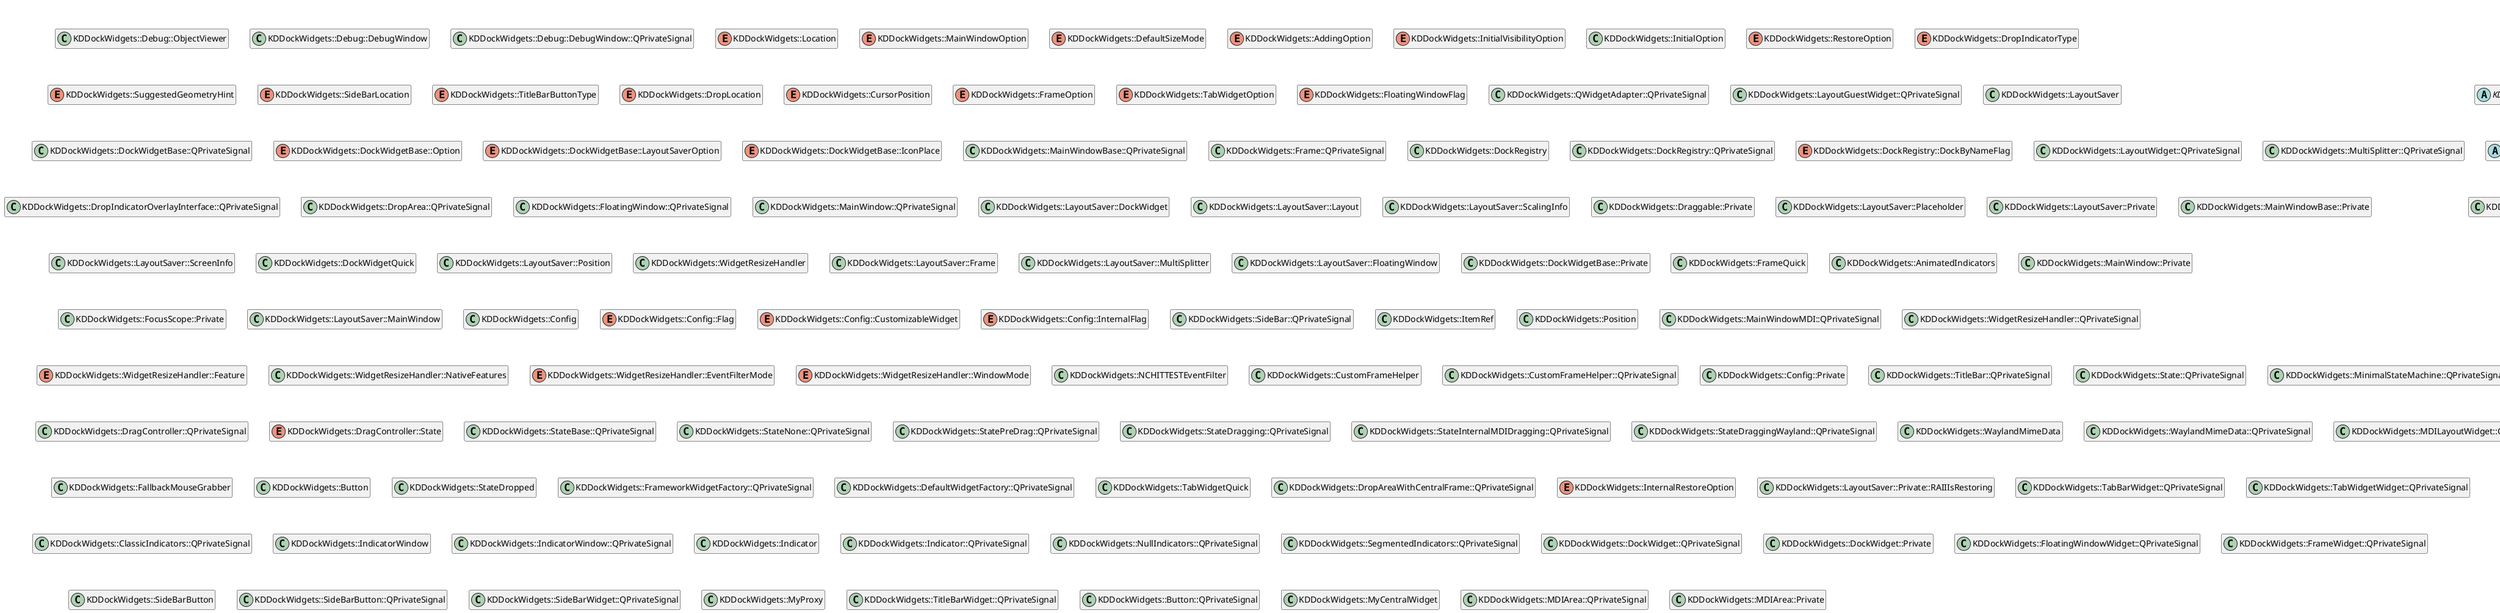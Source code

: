 @startuml
title KDDockWidgets 继承关系图 (使用 compile_commands.json, 隐藏成员)
hide empty members
hide members
class "KDDockWidgets::Debug::ObjectViewer" as C_0018007623210969772812
class C_0018007623210969772812 {
+ObjectViewer(QWidget * parent = nullptr) : void
..
-add(QObject * obj, QStandardItem * parentItem) : void
#contextMenuEvent(QContextMenuEvent * event) : void
-dumpSelectedWidgetToPng() : void
{static} -dumpWindows() : void
#eventFilter(QObject * watched, QEvent * event) : bool
{static} -nameForObj(QObject * o) : QString
{static} -objectForItem(QStandardItem * item) : QObject *
-onSelectionChanged() : void
{static} -printProperties(QObject * obj) : void
+refresh() : void
-remove(QObject * obj) : void
-selectedObject() const : QObject *
-selectedWidget() const : QWidget *
-sendHitTest() : void
-toggleVisible() : void
-updateItemAppearence(QStandardItem * item) : void
-updateSelectedWidget() : void
{static} -widgetForItem(QStandardItem * item) : QWidget *
__
-m_highlightsWidget : bool
-m_ignoreMenus : bool
-m_ignoreShortcuts : bool
-m_ignoreToolBars : bool
-m_itemMap : QHash<QObject *,QStandardItem *>
-m_menu : QMenu
-m_model : QStandardItemModel
-m_selectedObject : QPointer<QObject>
-m_treeView : QTreeView
}
class "KDDockWidgets::Debug::DebugWindow" as C_0013225426317414261656
class C_0013225426317414261656 {
+DebugWindow(QWidget * parent = nullptr) : void
..
{static} -dumpDockWidgetInfo() : void
-dumpWindow(QWidget *) : void
-dumpWindows() : void
+metaObject() const : const QMetaObject *
#mousePressEvent(QMouseEvent * event) : void
+qt_metacall(QMetaObject::Call, int, void **) : int
+qt_metacast(const char *) : void *
{static} -qt_static_metacall(QObject *, QMetaObject::Call, int, void **) : void
-repaintWidgetRecursive(QWidget *) : void
{static} +tr(const char * s, const char * c = nullptr, int n = -1) : QString
{static} +trUtf8(const char * s, const char * c = nullptr, int n = -1) : QString
__
-m_isPickingWidget : QEventLoop *
-m_objectViewer : ObjectViewer
{static} +staticMetaObject : const QMetaObject
}
class "KDDockWidgets::Debug::DebugWindow::QPrivateSignal" as C_0017416965414998749032
class C_0017416965414998749032 {
__
}
enum "KDDockWidgets::Location" as C_0004782363771761100917
enum C_0004782363771761100917 {
Location_None
Location_OnLeft
Location_OnTop
Location_OnRight
Location_OnBottom
}
enum "KDDockWidgets::MainWindowOption" as C_0009720443394645120402
enum C_0009720443394645120402 {
MainWindowOption_None
MainWindowOption_HasCentralFrame
MainWindowOption_MDI
MainWindowOption_HasCentralWidget
}
enum "KDDockWidgets::DefaultSizeMode" as C_0015121428752551439177
enum C_0015121428752551439177 {
ItemSize
Fair
FairButFloor
NoDefaultSizeMode
}
enum "KDDockWidgets::AddingOption" as C_0002902005463312690814
enum C_0002902005463312690814 {
AddingOption_None
AddingOption_StartHidden
}
enum "KDDockWidgets::InitialVisibilityOption" as C_0014669277978592534439
enum C_0014669277978592534439 {
StartVisible
StartHidden
PreserveCurrentTab
}
class "KDDockWidgets::InitialOption" as C_0009630091262649609631
class C_0009630091262649609631 {
+InitialOption() = default : void
+InitialOption(InitialVisibilityOption v) : void
+InitialOption(QSize size) : void
+InitialOption(InitialVisibilityOption v, QSize size) : void
+InitialOption(AddingOption opt) : void
-InitialOption(DefaultSizeMode mode) : void
..
+hasPreferredLength(Qt::Orientation o) const : bool
+preferredLength(Qt::Orientation o) const : int
+preservesCurrentTab() const : bool
+startsHidden() const : bool
__
+preferredSize : QSize
-sizeMode : DefaultSizeMode
+visibility : InitialVisibilityOption
}
enum "KDDockWidgets::RestoreOption" as C_0012856281135694070613
enum C_0012856281135694070613 {
RestoreOption_None
RestoreOption_RelativeToMainWindow
RestoreOption_AbsoluteFloatingDockWindows
}
enum "KDDockWidgets::DropIndicatorType" as C_0002883558429785978992
enum C_0002883558429785978992 {
Classic
Segmented
None
}
enum "KDDockWidgets::SuggestedGeometryHint" as C_0011450924245322414180
enum C_0011450924245322414180 {
SuggestedGeometryHint_None
SuggestedGeometryHint_PreserveCenter
SuggestedGeometryHint_GeometryIsFromDocked
}
enum "KDDockWidgets::SideBarLocation" as C_0006834320443252482513
enum C_0006834320443252482513 {
None
North
East
West
South
}
enum "KDDockWidgets::TitleBarButtonType" as C_0010160549771775247521
enum C_0010160549771775247521 {
Close
Float
Minimize
Maximize
Normal
AutoHide
UnautoHide
}
enum "KDDockWidgets::DropLocation" as C_0005252128165032208820
enum C_0005252128165032208820 {
DropLocation_None
DropLocation_Left
DropLocation_Top
DropLocation_Right
DropLocation_Bottom
DropLocation_Center
DropLocation_OutterLeft
DropLocation_OutterTop
DropLocation_OutterRight
DropLocation_OutterBottom
DropLocation_Inner
DropLocation_Outter
DropLocation_Horizontal
DropLocation_Vertical
}
enum "KDDockWidgets::CursorPosition" as C_0000729649733349977087
enum C_0000729649733349977087 {
CursorPosition_Undefined
CursorPosition_Left
CursorPosition_Right
CursorPosition_Top
CursorPosition_Bottom
CursorPosition_TopLeft
CursorPosition_TopRight
CursorPosition_BottomRight
CursorPosition_BottomLeft
CursorPosition_Horizontal
CursorPosition_Vertical
CursorPosition_All
}
enum "KDDockWidgets::FrameOption" as C_0003465790163505934842
enum C_0003465790163505934842 {
FrameOption_None
FrameOption_AlwaysShowsTabs
FrameOption_IsCentralFrame
FrameOption_IsOverlayed
FrameOption_NonDockable
}
enum "KDDockWidgets::TabWidgetOption" as C_0000962430632027061532
enum C_0000962430632027061532 {
TabWidgetOption_None
TabWidgetOption_DocumentMode
}
enum "KDDockWidgets::FloatingWindowFlag" as C_0001810698685244669978
enum C_0001810698685244669978 {
None
FromGlobalConfig
TitleBarHasMinimizeButton
TitleBarHasMaximizeButton
KeepAboveIfNotUtilityWindow
NativeTitleBar
HideTitleBarWhenTabsVisible
AlwaysTitleBarWhenFloating
DontUseParentForFloatingWindows
UseQtWindow
UseQtTool
}
class "KDDockWidgets::QWidgetAdapter" as C_0016753341879610377388
class C_0016753341879610377388 {
+QWidgetAdapter(QWidget * parent = nullptr, Qt::WindowFlags f = = {}) : void
+~QWidgetAdapter() : void
..
#closeEvent(QCloseEvent *) : void
#event(QEvent * e) : bool
+floatingWindow() const : FloatingWindow *
+isTopLevel() const : bool
+metaObject() const : const QMetaObject *
#mouseMoveEvent(QMouseEvent *) : void
#mousePressEvent(QMouseEvent *) : void
#mouseReleaseEvent(QMouseEvent *) : void
#moveEvent(QMoveEvent *) : void
#onCloseEvent(QCloseEvent *) : void
#onLayoutRequest() : void
#onMouseMove(QPoint globalPos) : void
#onMousePress() : void
#onMouseRelease() : void
#onResize(QSize newSize) : bool
+qt_metacall(QMetaObject::Call, int, void **) : int
+qt_metacast(const char *) : void *
{static} -qt_static_metacall(QObject *, QMetaObject::Call, int, void **) : void
#raiseAndActivate() : void
#resizeEvent(QResizeEvent *) : void
+setFlag(Qt::WindowType, bool on = true) : void
#setNormalGeometry(QRect) : void
+setSize(QSize) : void
{static} +tr(const char * s, const char * c = nullptr, int n = -1) : QString
{static} +trUtf8(const char * s, const char * c = nullptr, int n = -1) : QString
+widgetGeometryChanged() : void
__
{static} +staticMetaObject : const QMetaObject
}
class "KDDockWidgets::QWidgetAdapter::QPrivateSignal" as C_0015629233826584541212
class C_0015629233826584541212 {
__
}
class "KDDockWidgets::LayoutGuestWidget" as C_0002232396074935270452
class C_0002232396074935270452 {
+LayoutGuestWidget(QWidgetOrQuick * parent) : void
+~LayoutGuestWidget() : void
..
+metaObject() const : const QMetaObject *
+qt_metacall(QMetaObject::Call, int, void **) : int
+qt_metacast(const char *) : void *
{static} -qt_static_metacall(QObject *, QMetaObject::Call, int, void **) : void
{static} +tr(const char * s, const char * c = nullptr, int n = -1) : QString
{static} +trUtf8(const char * s, const char * c = nullptr, int n = -1) : QString
__
{static} +staticMetaObject : const QMetaObject
}
class "KDDockWidgets::LayoutGuestWidget::QPrivateSignal" as C_0009377796590324498404
class C_0009377796590324498404 {
__
}
class "KDDockWidgets::LayoutSaver" as C_0015085987355354557845
class C_0015085987355354557845 {
+LayoutSaver(RestoreOptions options = RestoreOption_None) : void
-LayoutSaver(const LayoutSaver &) = deleted : void
+~LayoutSaver() : void
..
-operator=(const LayoutSaver &) = deleted : LayoutSaver &
..
+dptr() const : Private *
+restoreFromFile(const QString & jsonFilename) : bool
{static} +restoreInProgress() : bool
+restoreLayout(const QByteArray & jsonData) : bool
{static} +restoredDockWidgets() : QVector<DockWidgetBase *>
+saveToFile(const QString & jsonFilename) const : bool
+serializeLayout() const : QByteArray
+setAffinityNames(const QStringList & affinityNames) : void
__
-d : Private *const
}
class "KDDockWidgets::DockWidgetBase" as C_0016987116187952246228
class C_0016987116187952246228 {
+DockWidgetBase(const QString & uniqueName, Options options = KDDockWidgets::DockWidgetBase::Options(), LayoutSaverOptions layoutSaverOptions = KDDockWidgets::DockWidgetBase::LayoutSaverOptions()) : void
-DockWidgetBase(const DockWidgetBase &) = deleted : void
+~DockWidgetBase() : void
..
-operator=(const DockWidgetBase &) = deleted : DockWidgetBase &
..
+aboutToDeleteOnClose() : void
+actualTitleBarChanged() : void
+addDockWidgetAsTab(KDDockWidgets::DockWidgetBase * other, KDDockWidgets::InitialOption initialOption = = {}) : void
+addDockWidgetToContainingWindow(KDDockWidgets::DockWidgetBase * other, KDDockWidgets::Location location, KDDockWidgets::DockWidgetBase * relativeTo = nullptr, KDDockWidgets::InitialOption initialOption = = {}) : void
+affinities() const : QStringList
{static} +byName(const QString & uniqueName) : DockWidgetBase *
+currentTabIndex() const : int
{static} -deserialize(const std::shared_ptr<LayoutSaver::DockWidget> & data) : DockWidgetBase *
-dptr() const : Private *
+floatAction() const : QAction *
+floatingWindowFlags() const : KDDockWidgets::FloatingWindowFlags
+forceClose() : void
+frameGeometry() const : QRect
+hasPreviousDockedLocation() const : bool
+hidden() : void
+icon(IconPlace place = IconPlace::TitleBar) const : QIcon
+iconChanged() : void
+isCurrentTab() const : bool
+isFloating() const : bool
+isFloatingChanged(bool floating) : void
+isFocused() const : bool
+isFocusedChanged(bool focused) : void
+isInMainWindow() const : bool
+isInSideBar() const : bool
+isMainWindow() const : bool
+isOpen() const : bool
+isOverlayed() const : bool
+isOverlayedChanged(bool overlayed) : void
+isPersistentCentralDockWidget() const : bool
+isTabbed() const : bool
+lastOverlayedSize() const : QSize
+layoutSaverOptions() const : KDDockWidgets::DockWidgetBase::LayoutSaverOptions
+mainWindow() const : MainWindowBase *
+metaObject() const : const QMetaObject *
+moveToSideBar() : void
#onCloseEvent(QCloseEvent * e) : void
#onHidden(bool spontaneous) : void
#onParentChanged() : void
#onResize(QSize newSize) : bool
#onShown(bool spontaneous) : void
+options() const : Options
+optionsChanged(KDDockWidgets::DockWidgetBase::Options newOptions) : void
+parentChanged() : void
+qt_metacall(QMetaObject::Call, int, void **) : int
+qt_metacast(const char *) : void *
{static} -qt_static_metacall(QObject *, QMetaObject::Call, int, void **) : void
+raise() : void
+removedFromSideBar() : void
+setAffinities(const QStringList & names) : void
+setAffinityName(const QString & affinity) : void
+setAsCurrentTab() : void
+setFloating(bool floats) : bool
+setFloatingGeometry(QRect geo) : void
+setFloatingWindowFlags(FloatingWindowFlags flags) : void
+setIcon(const QIcon & icon, IconPlaces places = IconPlace::All) : void
+setMDIPosition(QPoint pos) : void
+setMDISize(QSize size) : void
{static} +setMDIZ(int z) : void
+setOptions(Options newOptions) : void
+setTitle(const QString & title) : void
+setUserType(int userType) : void
+setWidget(QWidgetOrQuick * widget) : void
+show() : void
+shown() : void
+sideBarLocation() const : SideBarLocation
+skipsRestore() const : bool
+tabIndex() const : int
+title() const : QString
+titleBar() const : TitleBar *
+titleChanged(const QString & title) : void
+toggleAction() const : QAction *
{static} +tr(const char * s, const char * c = nullptr, int n = -1) : QString
{static} +trUtf8(const char * s, const char * c = nullptr, int n = -1) : QString
+uniqueName() const : QString
+userType() const : int
+widget() const : QWidgetOrQuick *
+widgetChanged(KDDockWidgets::QWidgetOrQuick * widget) : void
+windowActiveAboutToChange(bool activated) : void
__
-d : Private *const
{static} +staticMetaObject : const QMetaObject
}
class "KDDockWidgets::DockWidgetBase::QPrivateSignal" as C_0016814074762672251844
class C_0016814074762672251844 {
__
}
enum "KDDockWidgets::DockWidgetBase::Option" as C_0013967540729244205463
enum C_0013967540729244205463 {
Option_None
Option_NotClosable
Option_NotDockable
Option_DeleteOnClose
Option_MDINestable
}
enum "KDDockWidgets::DockWidgetBase::LayoutSaverOption" as C_0011644785038491721280
enum C_0011644785038491721280 {
None
Skip
}
enum "KDDockWidgets::DockWidgetBase::IconPlace" as C_0001502305318104507198
enum C_0001502305318104507198 {
TitleBar
TabBar
ToggleAction
All
}
abstract "KDDockWidgets::MainWindowBase" as C_0000099660019307849418
abstract C_0000099660019307849418 {
+MainWindowBase(const QString & uniqueName, MainWindowOptions options = MainWindowOption_HasCentralFrame, WidgetType * parent = nullptr, Qt::WindowFlags flags = Qt::WindowFlags()) : void
+~MainWindowBase() : void
..
+addDockWidget(KDDockWidgets::DockWidgetBase * dw, KDDockWidgets::Location location, KDDockWidgets::DockWidgetBase * relativeTo = nullptr, KDDockWidgets::InitialOption initialOption = = {}) const : void
+addDockWidgetAsTab(KDDockWidgets::DockWidgetBase * dockwidget) : void
+affinities() const : QStringList
+anySideBarIsVisible() const : bool
{abstract} #centerWidgetMargins() const = 0 : QMargins
#centralAreaGeometry() const : QRect
+clearSideBarOverlay(bool deleteFrame = true) : void
+closeDockWidgets(bool force = false) : bool
-deserialize(const LayoutSaver::MainWindow & data) : bool
+dropArea() const : DropAreaWithCentralFrame *
+frameCountChanged(int count) : void
+isMDI() const : bool
+layoutEqually() const : void
+layoutParentContainerEqually(KDDockWidgets::DockWidgetBase * dockWidget) const : void
+layoutWidget() const : LayoutWidget *
+mdiLayoutWidget() const : MDILayoutWidget *
+metaObject() const : const QMetaObject *
+moveToSideBar(KDDockWidgets::DockWidgetBase * dw) : void
+moveToSideBar(KDDockWidgets::DockWidgetBase * dw, KDDockWidgets::SideBarLocation location) : void
+multiSplitter() const : MultiSplitter *
#onCloseEvent(QCloseEvent * event) : void
#onResized(QResizeEvent * event) : void
+options() const : MainWindowOptions
+overlayMargin() const : int
+overlayMarginChanged(int margin) : void
+overlayOnSideBar(KDDockWidgets::DockWidgetBase * dw) : void
+overlayedDockWidget() const : DockWidgetBase *
+persistentCentralWidget() const : QWidgetOrQuick *
+qt_metacall(QMetaObject::Call, int, void **) : int
+qt_metacast(const char *) : void *
{static} -qt_static_metacall(QObject *, QMetaObject::Call, int, void **) : void
+restoreFromSideBar(KDDockWidgets::DockWidgetBase * dw) : void
-serialize() const : LayoutSaver::MainWindow
+setAffinities(const QStringList & names) : void
+setOverlayMargin(int margin) : void
+setPersistentCentralWidget(KDDockWidgets::QWidgetOrQuick * widget) : void
#setUniqueName(const QString & uniqueName) : void
{abstract} #sideBar(SideBarLocation location) const = 0 : SideBar *
+sideBarForDockWidget(const KDDockWidgets::DockWidgetBase * dw) const : KDDockWidgets::SideBar *
+sideBarIsVisible(KDDockWidgets::SideBarLocation location) const : bool
+toggleOverlayOnSideBar(KDDockWidgets::DockWidgetBase * dw) : void
{static} +tr(const char * s, const char * c = nullptr, int n = -1) : QString
{static} +trUtf8(const char * s, const char * c = nullptr, int n = -1) : QString
+uniqueName() const : QString
+uniqueNameChanged() : void
+windowGeometry() const : QRect
__
-d : Private *const
{static} +staticMetaObject : const QMetaObject
}
class "KDDockWidgets::MainWindowBase::QPrivateSignal" as C_0013377513880085010558
class C_0013377513880085010558 {
__
}
abstract "KDDockWidgets::FocusScope" as C_0004111155781725979350
abstract C_0004111155781725979350 {
-FocusScope(const FocusScope &) = deleted : void
+FocusScope(QWidgetAdapter * thisWidget) : void
+~FocusScope() : void
..
-operator=(const FocusScope &) = deleted : FocusScope &
..
+focus(Qt::FocusReason reason = Qt::OtherFocusReason) : void
+focusedWidget() const : WidgetType *
{abstract} #focusedWidgetChangedCallback() = 0 : void
+isFocused() const : bool
{abstract} #isFocusedChangedCallback() = 0 : void
__
-d : Private *const
}
abstract "KDDockWidgets::Frame" as C_0016902812682845493967
abstract C_0016902812682845493967 {
+Frame(QWidgetOrQuick * parent = nullptr, FrameOptions options = FrameOption_None, int userType = 0) : void
-Frame(const Frame &) = deleted : void
+~Frame() : void
..
-operator=(const Frame &) = deleted : Frame &
..
+actualTitleBar() const : TitleBar *
+actualTitleBarChanged() : void
+addWidget(DockWidgetBase * dockWidget, InitialOption option = = {}) : void
+addWidget(Frame * frame, InitialOption option = = {}) : void
+addWidget(FloatingWindow * floatingWindow, InitialOption option = = {}) : void
+affinities() const : QStringList
+allDockWidgetsHave(DockWidgetBase::Option option) const : bool
+allDockWidgetsHave(DockWidgetBase::LayoutSaverOption option) const : bool
+alwaysShowsTabs() const : bool
+anyDockWidgetsHas(DockWidgetBase::LayoutSaverOption option) const : bool
+anyDockWidgetsHas(DockWidgetBase::Option option) const : bool
+anyNonClosable() const : bool
+anyNonDockable() const : bool
+beingDeletedLater() const : bool
#biggestDockWidgetMaxSize() const : QSize
{abstract} #changeTabIcon(int index, const QIcon & icon) = 0 : void
+containsDockWidget(DockWidgetBase * dockWidget) const : bool
+containsMouse(QPoint globalPos) const : bool
+currentDockWidget() const : DockWidgetBase *
+currentDockWidgetChanged(KDDockWidgets::DockWidgetBase * dockWidget) : void
{abstract} #currentDockWidget_impl() const = 0 : DockWidgetBase *
+currentIndex() const : int
{abstract} #currentIndex_impl() const = 0 : int
+currentTabIndex() const : int
{static} +dbg_numFrames() : int
{static} +deserialize(const LayoutSaver::Frame & data) : Frame *
+detachTab(DockWidgetBase * dockWidget) : FloatingWindow *
+dockWidgetAt(int index) const : DockWidgetBase *
{abstract} #dockWidgetAt_impl(int index) const = 0 : DockWidgetBase *
+dockWidgetCount() const : int
+dockWidgets() const : QVector<DockWidgetBase *>
#dockWidgetsMinSize() const : QSize
+dragRect() const : QRect
-event(QEvent * event) : bool
+floatingWindow() const : FloatingWindow *
+focusedWidgetChanged() : void
#focusedWidgetChangedCallback() : void
+hasNestedMDIDockWidgets() const : bool
+hasSingleDockWidget() const : bool
+hasTabsVisible() const : bool
+hasTabsVisibleChanged() : void
+icon() const : QIcon
+indexOfDockWidget(const DockWidgetBase * dockWidget) : int
{abstract} #indexOfDockWidget_impl(const DockWidgetBase *) = 0 : int
+insertDockWidget(DockWidgetBase * dockWidget, int index) : void
{abstract} #insertDockWidget_impl(DockWidgetBase *, int index) = 0 : void
+insertWidget(DockWidgetBase * dockWidget, int index, InitialOption option = = {}) : void
+isCentralFrame() const : bool
+isDockable() const : bool
+isEmpty() const : bool
+isFloating() const : bool
+isFocusedChanged() : void
#isFocusedChangedCallback() : void
+isInFloatingWindow() const : bool
+isInMainWindow() const : bool
+isInMainWindowChanged() : void
+isMDI() const : bool
+isMDIChanged() : void
+isMDIWrapper() const : bool
+isOverlayed() const : bool
+isTheOnlyFrame() const : bool
+layoutInvalidated() : void
+layoutItem() const : Layouting::Item *
+mainWindow() const : MainWindowBase *
+mdiDockWidgetWrapper() const : DockWidgetBase *
+mdiDropAreaWrapper() const : DropArea *
+mdiFrame() const : Frame *
+mdiLayoutWidget() const : MDILayoutWidget *
+metaObject() const : const QMetaObject *
{abstract} #nonContentsHeight() const = 0 : int
+numDockWidgetsChanged() : void
+onCloseEvent(QCloseEvent * e) : void
#onCurrentTabChanged(int index) : void
#onDockWidgetCountChanged() : void
+onDockWidgetHidden(DockWidgetBase * w) : void
+onDockWidgetShown(DockWidgetBase * w) : void
+onDockWidgetTitleChanged() : void
+options() const : FrameOptions
+qt_metacall(QMetaObject::Call, int, void **) : int
+qt_metacast(const char *) : void *
{static} -qt_static_metacall(QObject *, QMetaObject::Call, int, void **) : void
+removeWidget(DockWidgetBase * dockWidget) : void
{abstract} #removeWidget_impl(DockWidgetBase *) = 0 : void
{abstract} #renameTab(int index, const QString & text) = 0 : void
+requestedFloatingWindowFlags() const : FloatingWindowFlags
+resizeHandler() const : WidgetResizeHandler *
+restoreToPreviousPosition() : void
-scheduleDeleteLater() : void
+serialize() const : LayoutSaver::Frame
+setAllowedResizeSides(CursorPositions sides) : void
+setCurrentDockWidget(DockWidgetBase * dockWidget) : void
{abstract} #setCurrentDockWidget_impl(DockWidgetBase *) = 0 : void
+setCurrentTabIndex(int index) : void
{abstract} #setCurrentTabIndex_impl(int index) = 0 : void
+setLayoutItem(Layouting::Item * item) : void
-setLayoutWidget(LayoutWidget * layoutWidget) : void
+tabWidget() const : TabWidget *
+title() const : QString
+titleBar() const : TitleBar *
{static} +tr(const char * s, const char * c = nullptr, int n = -1) : QString
{static} +trUtf8(const char * s, const char * c = nullptr, int n = -1) : QString
+unoverlay() : void
+updateFloatingActions() const : void
+updateTitleAndIcon() : void
+updateTitleBarVisibility() : void
+userType() const : int
__
-m_beingDeleted : bool
-m_inCtor : bool
#m_inDtor : bool
-m_layoutItem : QPointer<Layouting::Item>
-m_layoutWidget : LayoutWidget *
-m_options : FrameOptions
-m_resizeHandler : WidgetResizeHandler *
#m_tabWidget : TabWidget *const
#m_titleBar : TitleBar *const
-m_updatingTitleBar : bool
-m_userType : int
-m_visibleWidgetCountChangedConnection : QMetaObject::Connection
{static} +staticMetaObject : const QMetaObject
}
class "KDDockWidgets::Frame::QPrivateSignal" as C_0018230244322840478655
class C_0018230244322840478655 {
__
}
class "KDDockWidgets::DockRegistry" as C_0009971629438677008530
class C_0009971629438677008530 {
-DockRegistry(QObject * parent = nullptr) : void
+~DockRegistry() : void
..
{static} +affinitiesMatch(const QStringList & affinities1, const QStringList & affinities2) : bool
+checkSanityAll(bool dumpLayout = false) : void
{static} +clear(const DockWidgetBase::List & dockWidgets, const MainWindowBase::List & mainWindows, const QStringList & affinities) : void
+clear(const QStringList & affinities = = {}) : void
+closedDockwidgets() const : DockWidgetBase::List
+containsDockWidget(const QString & uniqueName) const : bool
+containsMainWindow(const QString & uniqueName) const : bool
+dockByName(const QString & uniqueName, KDDockWidgets::DockRegistry::DockByNameFlags flags = = {}) const : KDDockWidgets::DockWidgetBase *
+dockWidgetForGuest(QWidgetOrQuick * guest) const : DockWidgetBase *
+dockWidgetNames() const : QStringList
+dockWidgets(const QStringList & names) : DockWidgetBase::List
+dockwidgets() const : DockWidgetBase::List
+dropIndicatorsInhibitedChanged(bool inhibited) : void
+ensureAllFloatingWidgetsAreMorphed() : void
#eventFilter(QObject * watched, QEvent * event) : bool
+floatingQWindows() const : QVector<QWindow *>
+floatingWindowForHandle(QWindow * windowHandle) const : FloatingWindow *
+floatingWindowForHandle(WId hwnd) const : FloatingWindow *
+floatingWindows(bool includeBeingDeleted = false) const : QVector<FloatingWindow *>
+focusedDockWidget() const : KDDockWidgets::DockWidgetBase *
+frameInMDIResize() const : Frame *
+frameInMDIResizeChanged() : void
+frames() const : QList<Frame *>
+hasFloatingWindows() const : bool
+isEmpty(bool excludeBeingDeleted = false) const : bool
+isProbablyObscured(QWindow * target, WindowBeingDragged * exclude) const : bool
+isProbablyObscured(QWindow * target, FloatingWindow * exclude) const : bool
+isProcessingAppQuitEvent() const : bool
+isSane() const : bool
{static} +itemIsInMainWindow(const Layouting::Item *) : bool
{static} +layoutForItem(const Layouting::Item *) : LayoutWidget *
+layouts() const : QVector<LayoutWidget *>
+mainWindowByName(const QString & uniqueName) const : KDDockWidgets::MainWindowBase *
+mainWindowForHandle(QWindow * windowHandle) const : MainWindowBase *
+mainWindows(const QStringList & names) : MainWindowBase::List
+mainWindowsNames() const : QStringList
+mainWindowsWithAffinity(const QStringList & affinities) const : MainWindowBase::List
+mainwindows() const : MainWindowBase::List
-maybeDelete() : void
+mdiMainWindowByName(const QString & uniqueName) const : KDDockWidgets::MainWindowMDI *
+metaObject() const : const QMetaObject *
{static} -onDockWidgetPressed(DockWidgetBase * dw, QMouseEvent * event) : bool
-onFocusObjectChanged(QObject * obj) : void
+qt_metacall(QMetaObject::Call, int, void **) : int
+qt_metacast(const char *) : void *
{static} -qt_static_metacall(QObject *, QMetaObject::Call, int, void **) : void
+registerDockWidget(DockWidgetBase * dw) : void
+registerFloatingWindow(FloatingWindow * fw) : void
+registerFrame(Frame * frame) : void
+registerLayout(LayoutWidget * layout) : void
+registerMainWindow(MainWindowBase * mw) : void
{static} +self() : DockRegistry *
-setFocusedDockWidget(DockWidgetBase * dw) : void
+sideBarForDockWidget(const DockWidgetBase * dw) const : SideBar *
+sideBarLocationForDockWidget(const DockWidgetBase * dw) const : SideBarLocation
+topLevelForHandle(QWindow * windowHandle) const : QWidgetOrQuick *
+topLevels(bool excludeFloatingDocks = false) const : QVector<QWindow *>
{static} +tr(const char * s, const char * c = nullptr, int n = -1) : QString
{static} +trUtf8(const char * s, const char * c = nullptr, int n = -1) : QString
+unregisterDockWidget(DockWidgetBase * dw) : void
+unregisterFloatingWindow(FloatingWindow * fw) : void
+unregisterFrame(Frame * frame) : void
+unregisterLayout(LayoutWidget * layout) : void
+unregisterMainWindow(MainWindowBase * mw) : void
+windowChangedScreen(QWindow * window) : void
{static} +windowForHandle(WId id) : QWindow *
__
-m_dockWidgetIdRemapping : QHash<QString,QString>
-m_dockWidgets : DockWidgetBase::List
-m_floatingWindows : QVector<FloatingWindow *>
-m_focusedDockWidget : QPointer<DockWidgetBase>
-m_frames : QList<Frame *>
-m_isProcessingAppQuitEvent : bool
-m_layouts : QVector<LayoutWidget *>
-m_mainWindows : MainWindowBase::List
{static} +staticMetaObject : const QMetaObject
}
class "KDDockWidgets::DockRegistry::QPrivateSignal" as C_0011407520465569589446
class C_0011407520465569589446 {
__
}
enum "KDDockWidgets::DockRegistry::DockByNameFlag" as C_0000107104297258968923
enum C_0000107104297258968923 {
None
ConsultRemapping
CreateIfNotFound
}
abstract "KDDockWidgets::Draggable" as C_0007320746604731170733
abstract C_0007320746604731170733 {
+Draggable(QWidgetOrQuick * thisWidget, bool enabled = true) : void
-Draggable(const Draggable &) = deleted : void
+~Draggable() : void
..
-operator=(const Draggable &) = deleted : Draggable &
..
+asWidget() const : QWidgetOrQuick *
+dragCanStart(QPoint pressPos, QPoint globalPos) const : bool
{abstract} +isMDI() const = 0 : bool
+isPositionDraggable(QPoint p) const : bool
{abstract} +isWindow() const = 0 : bool
{abstract} +makeWindow() = 0 : std::unique_ptr<WindowBeingDragged>
+mapToWindow(QPoint pos) const : QPoint
+setWidgetResizeHandler(WidgetResizeHandler * w) : void
{abstract} +singleDockWidget() const = 0 : DockWidgetBase *
__
-d : Private *const
}
class "KDDockWidgets::LayoutWidget" as C_0007417010924349664356
class C_0007417010924349664356 {
+LayoutWidget(QWidgetOrQuick * parent = nullptr) : void
+~LayoutWidget() : void
..
+checkSanity() const : bool
+clearLayout() : void
+containsFrame(const Frame * frame) const : bool
+containsItem(const Layouting::Item * item) const : bool
+count() const : int
+deserialize(const LayoutSaver::MultiSplitter & data) : bool
+dockWidgets() const : QVector<DockWidgetBase *>
+dumpLayout() const : void
+floatingWindow() const : FloatingWindow *
+frames() const : QList<Frame *>
{static} #framesFrom(QWidgetOrQuick * frameOrMultiSplitter) : QList<Frame *>
+height() const : int
+isInMainWindow(bool honourNesting = false) const : bool
+itemForFrame(const Frame * frame) const : Layouting::Item *
+items() const : QVector<Layouting::Item *>
+layoutMaximumSizeHint() const : QSize
+layoutMinimumSize() const : QSize
+mainWindow(bool honourNesting = false) const : MainWindowBase *
+metaObject() const : const QMetaObject *
+onCloseEvent(QCloseEvent * event) : void
#onLayoutRequest() : void
#onResize(QSize newSize) : bool
+placeholderCount() const : int
+qt_metacall(QMetaObject::Call, int, void **) : int
+qt_metacast(const char *) : void *
{static} -qt_static_metacall(QObject *, QMetaObject::Call, int, void **) : void
{static} +removeItem(Layouting::Item * item) : void
+restorePlaceholder(DockWidgetBase * dw, Layouting::Item * item, int tabIndex) : void
+serialize() const : LayoutSaver::MultiSplitter
#setLayoutMinimumSize(QSize minSize) : void
+setLayoutSize(QSize newSize) : void
#setRootItem(Layouting::ItemContainer * root) : void
+size() const : QSize
{static} +tr(const char * s, const char * c = nullptr, int n = -1) : QString
{static} +trUtf8(const char * s, const char * c = nullptr, int n = -1) : QString
#unrefOldPlaceholders(const QList<Frame *> & framesBeingAdded) const : void
+updateSizeConstraints() : void
+visibleCount() const : int
+visibleWidgetCountChanged(int count) : void
+width() const : int
__
-m_inResizeEvent : bool
-m_rootItem : Layouting::ItemContainer *
{static} +staticMetaObject : const QMetaObject
}
class "KDDockWidgets::LayoutWidget::QPrivateSignal" as C_0014455609789045784404
class C_0014455609789045784404 {
__
}
class "KDDockWidgets::MultiSplitter" as C_0006743737701542481136
class C_0006743737701542481136 {
+MultiSplitter(QWidgetOrQuick * parent = nullptr) : void
+~MultiSplitter() : void
..
+addMultiSplitter(MultiSplitter * splitter, KDDockWidgets::Location location, Frame * relativeTo = nullptr, InitialOption option = InitialOption(DefaultSizeMode::Fair)) : void
+addWidget(QWidgetOrQuick * widget, KDDockWidgets::Location location, Frame * relativeTo = nullptr, InitialOption option = InitialOption(DefaultSizeMode::Fair)) : void
-availableLengthForOrientation(Qt::Orientation orientation) const : int
-availableSize() const : QSize
+deserialize(const LayoutSaver::MultiSplitter & data) : bool
+layoutEqually() : void
{static} +layoutEqually(Layouting::ItemBoxContainer * container) : void
+metaObject() const : const QMetaObject *
+numSideBySide_recursive(Qt::Orientation orientation) const : int
+qt_metacall(QMetaObject::Call, int, void **) : int
+qt_metacast(const char *) : void *
{static} -qt_static_metacall(QObject *, QMetaObject::Call, int, void **) : void
+rectForDrop(const WindowBeingDragged * wbd, KDDockWidgets::Location location, const Layouting::Item * relativeTo) const : QRect
-rootItem() const : Layouting::ItemBoxContainer *
+separators() const : QVector<Layouting::Separator *>
-setRootItem(Layouting::ItemBoxContainer * root) : void
{static} +tr(const char * s, const char * c = nullptr, int n = -1) : QString
{static} +trUtf8(const char * s, const char * c = nullptr, int n = -1) : QString
-validateInputs(QWidgetOrQuick * widget, KDDockWidgets::Location location, const Frame * relativeToFrame, InitialOption option) const : bool
__
-m_rootItem : Layouting::ItemBoxContainer *
{static} +staticMetaObject : const QMetaObject
}
class "KDDockWidgets::MultiSplitter::QPrivateSignal" as C_0003348178382952960032
class C_0003348178382952960032 {
__
}
abstract "KDDockWidgets::DropIndicatorOverlayInterface" as C_0003813860071664621723
abstract C_0003813860071664621723 {
+DropIndicatorOverlayInterface(DropArea * dropArea) : void
..
+currentDropLocation() const : DropLocation
+currentDropLocationChanged() : void
+dropIndicatorVisible(DropLocation location) const : bool
+hover(QPoint globalPos) : KDDockWidgets::DropLocation
{abstract} #hover_impl(QPoint globalPos) = 0 : DropLocation
+hoveredFrame() const : Frame *
+hoveredFrameChanged(KDDockWidgets::Frame * frame) : void
+hoveredFrameRect() const : QRect
+hoveredFrameRectChanged() : void
+isHovered() const : bool
+metaObject() const : const QMetaObject *
{static} +multisplitterLocationFor(DropLocation dropLocation) : KDDockWidgets::Location
-onFrameDestroyed() : void
#onHoveredFrameChanged(Frame * frame) : void
{abstract} +posForIndicator(DropLocation location) const = 0 : QPoint
+qt_metacall(QMetaObject::Call, int, void **) : int
+qt_metacast(const char *) : void *
{static} -qt_static_metacall(QObject *, QMetaObject::Call, int, void **) : void
+removeHover() : void
+setCurrentDropLocation(DropLocation location) : void
+setHoveredFrame(Frame * frame) : void
-setHoveredFrameRect(QRect rect) : void
+setWindowBeingDragged(bool hovering) : void
{static} +tr(const char * s, const char * c = nullptr, int n = -1) : QString
{static} +trUtf8(const char * s, const char * c = nullptr, int n = -1) : QString
#updateVisibility() : void
__
-m_currentDropLocation : DropLocation
#m_draggedWindowIsHovering : bool
#m_dropArea : DropArea *const
#m_hoveredFrame : Frame *
-m_hoveredFrameRect : QRect
{static} +staticMetaObject : const QMetaObject
}
class "KDDockWidgets::DropIndicatorOverlayInterface::QPrivateSignal" as C_0000144503034955615003
class C_0000144503034955615003 {
__
}
class "KDDockWidgets::DropArea" as C_0000428674300585977070
class C_0000428674300585977070 {
+DropArea(QWidgetOrQuick * parent, bool isMDIWrapper = false) : void
-DropArea(const DropArea &) = deleted : void
+~DropArea() : void
..
-operator=(const DropArea &) = deleted : DropArea &
..
+addDockWidget(DockWidgetBase * dockWidget, KDDockWidgets::Location location, DockWidgetBase * relativeTo, InitialOption option = = {}) : void
+affinities() const : QStringList
+centralFrame() const : Layouting::Item *
+containsDockWidget(DockWidgetBase * dockWidget) const : bool
+drop(WindowBeingDragged * droppedWindow, QPoint globalPos) : bool
-drop(WindowBeingDragged * draggedWindow, Frame * acceptingFrame, DropLocation location) : bool
-drop(QWidgetOrQuick * droppedWindow, KDDockWidgets::Location location, Frame * relativeTo) : bool
+dropIndicatorOverlay() const : DropIndicatorOverlayInterface *
-frameContainingPos(QPoint globalPos) const : Frame *
+frames() const : Frame::List
+hasSingleFloatingFrame() const : bool
+hasSingleFrame() const : bool
+hover(WindowBeingDragged * draggedWindow, QPoint globalPos) : DropLocation
+isMDIWrapper() const : bool
+layoutParentContainerEqually(DockWidgetBase * dockWidget) : void
+mdiDockWidgetWrapper() const : DockWidgetBase *
+metaObject() const : const QMetaObject *
+qt_metacall(QMetaObject::Call, int, void **) : int
+qt_metacast(const char *) : void *
{static} -qt_static_metacall(QObject *, QMetaObject::Call, int, void **) : void
+removeHover() : void
{static} +tr(const char * s, const char * c = nullptr, int n = -1) : QString
{static} +trUtf8(const char * s, const char * c = nullptr, int n = -1) : QString
-updateFloatingActions() const : void
-validateAffinity<T>(T * draggedItem, Frame * acceptingFrame = nullptr) const : _Bool
__
-m_affinityName : QString
-m_dropIndicatorOverlay : DropIndicatorOverlayInterface *
-m_inDestructor : bool
-m_isMDIWrapper : const bool
{static} +staticMetaObject : const QMetaObject
}
class "KDDockWidgets::DropArea::QPrivateSignal" as C_0017304018593344219170
class C_0017304018593344219170 {
__
}
class "KDDockWidgets::FloatingWindow" as C_0015762928504682748632
class C_0015762928504682748632 {
+FloatingWindow(QRect suggestedGeometry, MainWindowBase * parent = nullptr, FloatingWindowFlags requestedFlags = FloatingWindowFlag::FromGlobalConfig) : void
+FloatingWindow(Frame * frame, QRect suggestedGeometry, MainWindowBase * parent = nullptr) : void
-FloatingWindow(const FloatingWindow &) = deleted : void
+~FloatingWindow() : void
..
-operator=(const FloatingWindow &) = deleted : FloatingWindow &
..
+activatedChanged() : void
+addDockWidget(DockWidgetBase * dockWidget, KDDockWidgets::Location location, DockWidgetBase * relativeTo, InitialOption option = = {}) : void
+affinities() const : QStringList
+allDockWidgetsHave(DockWidgetBase::LayoutSaverOption option) const : bool
+allDockWidgetsHave(DockWidgetBase::Option option) const : bool
+anyDockWidgetsHas(DockWidgetBase::LayoutSaverOption option) const : bool
+anyDockWidgetsHas(DockWidgetBase::Option option) const : bool
+anyNonClosable() const : bool
+anyNonDockable() const : bool
+beingDeleted() const : bool
{static} +contentMargins() : QMargins
+deserialize(const LayoutSaver::FloatingWindow & data) : bool
+dockWidgets() const : QVector<DockWidgetBase *>
+dragRect() const : QRect
+dropArea() const : DropArea *
{static} +ensureRectIsOnScreen(QRect & geometry) : void
#event(QEvent * ev) : bool
+frames() const : Frame::List
+hasSingleDockWidget() const : bool
+hasSingleFrame() const : bool
+isInDragArea(QPoint globalPoint) const : bool
+isMDI() const : bool
+isMaximizedOverride() const : bool
+isMinimizedOverride() const : bool
+isUtilityWindow() const : bool
+isWindow() const : bool
+lastWindowManagerState() const : Qt::WindowState
+layoutWidget() const : LayoutWidget *
+mainWindow() const : MainWindowBase *
+makeWindow() : std::unique_ptr<WindowBeingDragged>
-maxSizeHint() const : QSize
#maybeCreateResizeHandler() : void
+metaObject() const : const QMetaObject *
+multiSplitter() const : MultiSplitter *
#nativeEvent(const QByteArray & eventType, void * message, Qt5Qt6Compat::qintptr * result) : bool
+normalGeometry() const : QRect
+numFramesChanged() : void
#onCloseEvent(QCloseEvent * event) : void
-onFrameCountChanged(int count) : void
-onVisibleFrameCountChanged(int count) : void
+qt_metacall(QMetaObject::Call, int, void **) : int
+qt_metacast(const char *) : void *
{static} -qt_static_metacall(QObject *, QMetaObject::Call, int, void **) : void
+scheduleDeleteLater() : void
+serialize() const : LayoutSaver::FloatingWindow
+setLastHitTest(int hitTest) : void
+setSuggestedGeometry(QRect suggestedRect, SuggestedGeometryHints hints = SuggestedGeometryHint_None) : void
+showMaximized() : void
+showMinimized() : void
+showNormal() : void
+singleDockWidget() const : DockWidgetBase *
+singleFrame() const : Frame *
+supportsMaximizeButton() const : bool
+supportsMinimizeButton() const : bool
+titleBar() const : TitleBar *
{static} +tr(const char * s, const char * c = nullptr, int n = -1) : QString
{static} +trUtf8(const char * s, const char * c = nullptr, int n = -1) : QString
-updateSizeConstraints() : void
+updateTitleAndIcon() : void
+updateTitleBarVisibility() : void
+userType() const : int
+windowStateChanged() : void
-windowStateOverride() const : Qt::WindowState
__
-m_deleteScheduled : bool
-m_disableSetVisible : bool
#m_dropArea : QPointer<DropArea>
#m_flags : const FloatingWindowFlags
-m_inDtor : bool
-m_lastHitTest : int
#m_lastWindowManagerState : Qt::WindowState
-m_layoutDestroyedConnection : QMetaObject::Connection
-m_nchittestFilter : QAbstractNativeEventFilter *
#m_titleBar : TitleBar *const
-m_updatingTitleBarVisibility : bool
{static} +s_windowFlagsOverride : Qt::WindowFlags
{static} +staticMetaObject : const QMetaObject
}
class "KDDockWidgets::FloatingWindow::QPrivateSignal" as C_0012215519112120145064
class C_0012215519112120145064 {
__
}
class "KDDockWidgets::MainWindow" as C_0002075352209509366951
class C_0002075352209509366951 {
+MainWindow(const QString & uniqueName, MainWindowOptions options = MainWindowOption_None, QWidget * parent = nullptr, Qt::WindowFlags flags = Qt::WindowFlags()) : void
+~MainWindow() : void
..
+centerWidgetMargins() const : QMargins
#centralAreaGeometry() const : QRect
#closeEvent(QCloseEvent * event) : void
+internalLayout() const : QHBoxLayout *
+metaObject() const : const QMetaObject *
+qt_metacall(QMetaObject::Call, int, void **) : int
+qt_metacast(const char *) : void *
{static} -qt_static_metacall(QObject *, QMetaObject::Call, int, void **) : void
#resizeEvent(QResizeEvent * event) : void
+setCenterWidgetMargins(QMargins margins) : void
-setCentralWidget(QWidget * widget) : void
+sideBar(SideBarLocation location) const : SideBar *
{static} +tr(const char * s, const char * c = nullptr, int n = -1) : QString
{static} +trUtf8(const char * s, const char * c = nullptr, int n = -1) : QString
__
-d : Private *const
{static} +staticMetaObject : const QMetaObject
}
class "KDDockWidgets::MainWindow::QPrivateSignal" as C_0001034480535582297719
class C_0001034480535582297719 {
__
}
abstract "KDDockWidgets::SideBar" as C_0000455309375930567570
abstract C_0000455309375930567570 {
+SideBar(SideBarLocation location, MainWindowBase * parent = nullptr) : void
..
+addDockWidget(DockWidgetBase * dw) : void
{abstract} #addDockWidget_Impl(DockWidgetBase * dock) = 0 : void
+clear() : void
+containsDockWidget(DockWidgetBase * dw) const : bool
#dockWidgets() const : QVector<DockWidgetBase *>
+isEmpty() const : bool
+isVertical() const : bool
+location() const : SideBarLocation
+mainWindow() const : MainWindowBase *
+metaObject() const : const QMetaObject *
#onButtonClicked(DockWidgetBase * dw) : void
-onDockWidgetDestroyed(QObject * dw) : void
+orientation() const : Qt::Orientation
+qt_metacall(QMetaObject::Call, int, void **) : int
+qt_metacast(const char *) : void *
{static} -qt_static_metacall(QObject *, QMetaObject::Call, int, void **) : void
+removeDockWidget(DockWidgetBase * dw) : void
{abstract} #removeDockWidget_Impl(DockWidgetBase * dock) = 0 : void
+serialize() const : QStringList
+toggleOverlay(DockWidgetBase * dw) : void
{static} +tr(const char * s, const char * c = nullptr, int n = -1) : QString
{static} +trUtf8(const char * s, const char * c = nullptr, int n = -1) : QString
-updateSize() : void
__
-m_dockWidgets : QVector<DockWidgetBase *>
-m_location : const SideBarLocation
-m_mainWindow : MainWindowBase *const
-m_orientation : const Qt::Orientation
{static} +staticMetaObject : const QMetaObject
}
class "KDDockWidgets::DragController" as C_0001982897153658515504
class C_0001982897153658515504 {
-DragController(QObject *  = nullptr) : void
..
+activeState() const : StateBase *
+dragCanceled() : void
-draggableForQObject(QObject * o) const : Draggable *
+dropAreaUnderCursor() const : DropArea *
+dropped() : void
+enableFallbackMouseGrabber() : void
#eventFilter(QObject *, QEvent *) : bool
+floatingWindowBeingDragged() const : FloatingWindow *
+grabMouseFor(QWidgetOrQuick *) : void
{static} +instance() : DragController *
+isDragging() const : bool
+isDraggingChanged() : void
+isIdle() const : bool
+isInClientDrag() const : bool
+isInNonClientDrag() const : bool
+manhattanLengthMove() : void
+manhattanLengthMoveMDI() : void
+mdiPopOut() : void
+metaObject() const : const QMetaObject *
+mousePressed() : void
-qtTopLevelUnderCursor() const : WidgetType *
+qt_metacall(QMetaObject::Call, int, void **) : int
+qt_metacast(const char *) : void *
{static} -qt_static_metacall(QObject *, QMetaObject::Call, int, void **) : void
+registerDraggable(Draggable *) : void
+releaseMouse(QWidgetOrQuick *) : void
{static} +tr(const char * s, const char * c = nullptr, int n = -1) : QString
{static} +trUtf8(const char * s, const char * c = nullptr, int n = -1) : QString
+unregisterDraggable(Draggable *) : void
+windowBeingDragged() const : WindowBeingDragged *
__
-m_currentDropArea : DropArea *
-m_draggable : Draggable *
-m_draggableGuard : QPointer<WidgetType>
-m_draggables : Draggable::List
-m_fallbackMouseGrabber : FallbackMouseGrabber *
-m_nonClientDrag : bool
-m_offset : QPoint
-m_pressPos : QPoint
-m_stateDraggingMDI : StateInternalMDIDragging *
-m_stateNone : StateNone *
-m_windowBeingDragged : std::unique_ptr<WindowBeingDragged>
{static} +staticMetaObject : const QMetaObject
}
class "KDDockWidgets::LayoutSaver::DockWidget" as C_0002789951276653413192
class C_0002789951276653413192 {
-DockWidget() = default : void
{static} +dockWidgetForName(const QString & name) : Ptr
+fromVariantMap(const QVariantMap & map) : void
+isValid() const : bool
+scaleSizes(const ScalingInfo & scalingInfo) : void
+skipsRestore() const : bool
+toVariantMap() const : QVariantMap
__
+affinities : QStringList
+lastPosition : LayoutSaver::Position
{static} +s_dockWidgets : QHash<QString,Ptr>
+uniqueName : QString
}
class "KDDockWidgets::MDILayoutWidget" as C_0002910742090227984088
class C_0002910742090227984088 {
+MDILayoutWidget(QWidgetOrQuick * parent = nullptr) : void
+~MDILayoutWidget() : void
..
+addDockWidget(DockWidgetBase * dw, QPoint localPt, InitialOption addingOption = = {}) : void
+metaObject() const : const QMetaObject *
+moveDockWidget(DockWidgetBase * dw, QPoint pos) : void
+moveDockWidget(Frame * f, QPoint pos) : void
+qt_metacall(QMetaObject::Call, int, void **) : int
+qt_metacast(const char *) : void *
{static} -qt_static_metacall(QObject *, QMetaObject::Call, int, void **) : void
+resizeDockWidget(DockWidgetBase * dw, QSize size) : void
+resizeDockWidget(Frame * f, QSize size) : void
+setDockWidgetGeometry(Frame * f, QRect geometry) : void
{static} +tr(const char * s, const char * c = nullptr, int n = -1) : QString
{static} +trUtf8(const char * s, const char * c = nullptr, int n = -1) : QString
__
-m_rootItem : Layouting::ItemFreeContainer *const
{static} +staticMetaObject : const QMetaObject
}
class "KDDockWidgets::LayoutSaver::Layout" as C_0003751159648774958201
class C_0003751159648774958201 {
-operator=(const Layout &) = deleted : Layout &
..
+Layout() : void
-Layout(const Layout &) = deleted : void
+containsDockWidget(const QString & uniqueName) const : bool
+dockWidgetNames() const : QStringList
+dockWidgetsToClose() const : QStringList
+floatingWindowForIndex(int index) const : LayoutSaver::FloatingWindow
+fromJson(const QByteArray & jsonData) : bool
+fromVariantMap(const QVariantMap & map) : void
+isValid() const : bool
+mainWindowForIndex(int index) const : LayoutSaver::MainWindow
+mainWindowNames() const : QStringList
+scaleSizes(KDDockWidgets::InternalRestoreOptions options) : void
+toJson() const : QByteArray
+toVariantMap() const : QVariantMap
+~Layout() : void
__
+allDockWidgets : LayoutSaver::DockWidget::List
+closedDockWidgets : LayoutSaver::DockWidget::List
+floatingWindows : LayoutSaver::FloatingWindow::List
+mainWindows : LayoutSaver::MainWindow::List
{static} +s_currentLayoutBeingRestored : LayoutSaver::Layout *
+screenInfo : ScreenInfo::List
+serializationVersion : int
}
abstract "KDDockWidgets::TabWidget" as C_0003988397652470852333
abstract C_0003988397652470852333 {
+TabWidget(QWidgetOrQuick * thisWidget, Frame * frame) : void
-TabWidget(const TabWidget &) = deleted : void
..
-operator=(const TabWidget &) = deleted : TabWidget &
..
+addDockWidget(DockWidgetBase * dw) : void
+asWidget() const : QWidgetOrQuick *
{abstract} +changeTabIcon(int index, const QIcon & icon) = 0 : void
+contains(DockWidgetBase * dw) const : bool
+countChanged() : void
+currentDockWidget() const : DockWidgetBase *
{abstract} +currentDockWidgetChanged(KDDockWidgets::DockWidgetBase * dockWidget) = 0 : void
{abstract} +currentIndex() const = 0 : int
{abstract} +currentTabChanged(int index) = 0 : void
{abstract} +dockwidgetAt(int index) const = 0 : DockWidgetBase *
+frame() const : Frame *
{abstract} +indexOfDockWidget(const DockWidgetBase * dw) const = 0 : int
{abstract} +insertDockWidget(int index, DockWidgetBase * dockWidget, const QIcon & icon, const QString & title) = 0 : bool
+insertDockWidget(DockWidgetBase * dockwidget, int index) : bool
+isMDI() const : bool
+isWindow() const : bool
+makeWindow() : std::unique_ptr<WindowBeingDragged>
{abstract} +numDockWidgets() const = 0 : int
{static} #onCurrentTabChanged(int index) : void
#onMouseDoubleClick(QPoint localPos) : bool
#onTabInserted() : void
#onTabRemoved() : void
{abstract} +removeDockWidget(DockWidgetBase * dw) = 0 : void
{abstract} +renameTab(int index, const QString & title) = 0 : void
{abstract} +setCurrentDockWidget(int index) = 0 : void
+setCurrentDockWidget(DockWidgetBase * dw) : void
{abstract} +setTabBarAutoHide(bool autoHide) = 0 : void
+singleDockWidget() const : DockWidgetBase *
{abstract} +tabBar() const = 0 : TabBar *
__
-m_frame : Frame *const
-m_thisWidget : QWidgetOrQuick *const
}
class "KDDockWidgets::LayoutSaver::ScalingInfo" as C_0004631580975666238256
class C_0004631580975666238256 {
+ScalingInfo() = default : void
+ScalingInfo(const QString & mainWindowId, QRect savedMainWindowGeo, int screenIndex) : void
+applyFactorsTo(QPoint & pos) const : void
+applyFactorsTo(QSize & size) const : void
+applyFactorsTo(QRect & rect) const : void
+isValid() const : bool
+translatePos(QPoint & pos) const : void
__
+heightFactor : double
+mainWindowChangedScreen : bool
+mainWindowName : QString
+realMainWindowGeometry : QRect
+savedMainWindowGeometry : QRect
+widthFactor : double
}
class "KDDockWidgets::Draggable::Private" as C_0004716632628287251766
class C_0004716632628287251766 {
+Private(QWidgetOrQuick * _thisWidget, bool _enabled) : void
__
+enabled : const bool
+thisWidget : QWidgetOrQuick *const
+widgetResizeHandler : QPointer<WidgetResizeHandler>
}
class "KDDockWidgets::LayoutSaver::Placeholder" as C_0004928514069576266832
class C_0004928514069576266832 {
+fromVariantMap(const QVariantMap & map) : void
+toVariantMap() const : QVariantMap
__
+indexOfFloatingWindow : int
+isFloatingWindow : bool
+itemIndex : int
+mainWindowUniqueName : QString
}
class "KDDockWidgets::LayoutSaver::Private" as C_0005689289158437063678
class C_0005689289158437063678 {
+Private(RestoreOptions options) : void
{static} +clearRestoredProperty() : void
+deleteEmptyFrames() const : void
+deserializeWindowGeometry<T>(const T & saved, QWidgetOrQuick * topLevel) : void
{static} +floatUnknownWidgets(const LayoutSaver::Layout & layout) : void
{static} +floatWidgetsWhichSkipRestore(const QStringList & mainWindowNames) : void
+matchesAffinity(const QStringList & affinities) const : bool
{static} +settings() : std::unique_ptr<QSettings>
__
+m_affinityNames : QStringList
+m_dockRegistry : DockRegistry *const
+m_restoreOptions : InternalRestoreOptions
{static} +s_restoreInProgress : bool
}
class "KDDockWidgets::MainWindowBase::Private" as C_0006295650125460578755
class C_0006295650125460578755 {
+Private(MainWindowBase * mainWindow, const QString & uniqueName, MainWindowOptions options) : void
{static} +allowedResizeSides(SideBarLocation loc) : CursorPositions
+clearSideBars() const : void
+createPersistentCentralDockWidget(const QString & uniqueName) const : DockWidgetBase *
+dropArea() const : DropAreaWithCentralFrame *
+preferredSideBar(DockWidgetBase *) const : SideBarLocation
+rectForOverlay(Frame *, SideBarLocation) const : QRect
+supportsCentralFrame() const : bool
+supportsPersistentCentralWidget() const : bool
+updateOverlayGeometry(QSize suggestedSize) const : void
__
+affinities : QStringList
+m_layoutWidget : LayoutWidget *const
+m_options : const MainWindowOptions
+m_overlayMargin : int
+m_overlayedDockWidget : QPointer<DockWidgetBase>
+m_persistentCentralDockWidget : DockWidgetBase *const
+name : QString
+q : MainWindowBase *const
}
class "KDDockWidgets::LayoutSaver::ScreenInfo" as C_0009208297659938216475
class C_0009208297659938216475 {
+fromVariantMap(const QVariantMap & map) : void
+toVariantMap() const : QVariantMap
__
+devicePixelRatio : double
+geometry : QRect
+index : int
+name : QString
}
class "KDDockWidgets::DockWidgetQuick" as C_0009302355802464561696
class C_0009302355802464561696 {
__
}
class "KDDockWidgets::LayoutSaver::Position" as C_0009364375873631358848
class C_0009364375873631358848 {
+fromVariantMap(const QVariantMap & map) : void
+scaleSizes(const ScalingInfo & scalingInfo) : void
+toVariantMap() const : QVariantMap
__
+lastFloatingGeometry : QRect
+lastOverlayedGeometries : QHash<SideBarLocation,QRect>
+placeholders : LayoutSaver::Placeholder::List
+tabIndex : int
+wasFloating : bool
}
class "KDDockWidgets::StateDragging" as C_0009364852462015904494
class C_0009364852462015904494 {
+StateDragging(DragController * parent) : void
+~StateDragging() : void
..
+handleMouseButtonRelease(QPoint globalPos) : bool
+handleMouseDoubleClick() : bool
+handleMouseMove(QPoint globalPos) : bool
+metaObject() const : const QMetaObject *
+onEntry() : void
+onExit() : void
+qt_metacall(QMetaObject::Call, int, void **) : int
+qt_metacast(const char *) : void *
{static} -qt_static_metacall(QObject *, QMetaObject::Call, int, void **) : void
{static} +tr(const char * s, const char * c = nullptr, int n = -1) : QString
{static} +trUtf8(const char * s, const char * c = nullptr, int n = -1) : QString
__
-m_maybeCancelDrag : QTimer
{static} +staticMetaObject : const QMetaObject
}
class "KDDockWidgets::WidgetResizeHandler" as C_0010843364663199685750
class C_0010843364663199685750 {
+WidgetResizeHandler(EventFilterMode eventFilterMode, WindowMode windowMode, QWidgetOrQuick * target) : void
+~WidgetResizeHandler() : void
..
-cursorPosition(QPoint localPos) const : CursorPosition
#eventFilter(QObject * o, QEvent * e) : bool
{static} +handleWindowsNativeEvent(QWindow * w, MSG * msg, Qt5Qt6Compat::qintptr * result, const NativeFeatures & features) : bool
{static} +handleWindowsNativeEvent(FloatingWindow * w, const QByteArray & eventType, void * message, Qt5Qt6Compat::qintptr * result) : bool
{static} +isInterestingNativeEvent(unsigned int messageType) : bool
+isMDI() const : bool
+isResizing() const : bool
+metaObject() const : const QMetaObject *
-mouseMoveEvent(QMouseEvent * e) : bool
+qt_metacall(QMetaObject::Call, int, void **) : int
+qt_metacast(const char *) : void *
{static} -qt_static_metacall(QObject *, QMetaObject::Call, int, void **) : void
-restoreMouseCursor() : void
+setAllowedResizeSides(CursorPositions sides) : void
-setMouseCursor(Qt::CursorShape cursor) : void
+setResizeGap(int gap) : void
-setTarget(QWidgetOrQuick * w) : void
{static} +setupWindow(QWindow * window) : void
{static} +tr(const char * s, const char * c = nullptr, int n = -1) : QString
{static} +trUtf8(const char * s, const char * c = nullptr, int n = -1) : QString
-updateCursor(CursorPosition m) : void
{static} +widgetResizeHandlerMargin() : int
__
-mAllowedResizeSides : CursorPositions
-mCursorPos : CursorPosition
-mNewPosition : QPoint
-mTarget : QWidgetOrQuick *
-m_isTopLevelWindowResizer : const bool
-m_resizeGap : int
-m_resizingInProgress : bool
-m_usesGlobalEventFilter : const bool
{static} +s_disableAllHandlers : bool
{static} +staticMetaObject : const QMetaObject
}
class "KDDockWidgets::LayoutSaver::Frame" as C_0010942360017761633720
class C_0010942360017761633720 {
+fromVariantMap(const QVariantMap & map) : void
+hasSingleDockWidget() const : bool
+isValid() const : bool
+singleDockWidget() const : LayoutSaver::DockWidget::Ptr
+skipsRestore() const : bool
+toVariantMap() const : QVariantMap
__
+currentTabIndex : int
+dockWidgets : LayoutSaver::DockWidget::List
+geometry : QRect
+id : QString
+isNull : bool
+mainWindowUniqueName : QString
+objectName : QString
+options : QFlags<FrameOption>::Int
}
class "KDDockWidgets::TitleBar" as C_0012209860559845165853
class C_0012209860559845165853 {
+TitleBar(Frame * parent) : void
+TitleBar(FloatingWindow * parent) : void
+TitleBar(WidgetType * parent) : void
+~TitleBar() : void
..
#closeButtonEnabled() const : bool
+closeButtonEnabledChanged(bool enabled) : void
+dockWidgets() const : DockWidgetBase::List
#floatButtonToolTip() const : QString
+floatButtonToolTipChanged(const QString & toolTip) : void
#floatButtonVisible() const : bool
+floatButtonVisibleChanged(bool visible) : void
+floatingWindow() const : FloatingWindow *
#focusInEvent(QFocusEvent * event) : void
+frame() const : Frame *
+hasIcon() const : bool
+icon() const : QIcon
+iconChanged() : void
-init() : void
+isFloating() const : bool
+isFocused() const : bool
+isFocusedChanged() : void
+isMDI() const : bool
#isOverlayed() const : bool
+isWindow() const : bool
+mainWindow() const : MainWindowBase *
+makeWindow() : std::unique_ptr<WindowBeingDragged>
+metaObject() const : const QMetaObject *
#onAutoHideClicked() : void
#onCloseClicked() : void
+onDoubleClicked() : bool
#onFloatClicked() : void
#onMaximizeClicked() : void
#onMinimizeClicked() : void
+qt_metacall(QMetaObject::Call, int, void **) : int
+qt_metacast(const char *) : void *
{static} -qt_static_metacall(QObject *, QMetaObject::Call, int, void **) : void
-setCloseButtonEnabled(bool enabled) : void
-setCloseButtonVisible(bool visible) : void
-setFloatButtonToolTip(const QString & toolTip) : void
-setFloatButtonVisible(bool visible) : void
+setIcon(const QIcon & icon) : void
+setTitle(const QString & title) : void
+singleDockWidget() const : DockWidgetBase *
+supportsAutoHideButton() const : bool
+supportsFloatingButton() const : bool
+supportsMaximizeButton() const : bool
+supportsMinimizeButton() const : bool
+tabBar() const : TabBar *
+title() const : QString
+titleChanged() : void
#toggleMaximized() : void
{static} +tr(const char * s, const char * c = nullptr, int n = -1) : QString
{static} +trUtf8(const char * s, const char * c = nullptr, int n = -1) : QString
#updateAutoHideButton() : void
+updateButtons() : void
-updateCloseButton() : void
-updateFloatButton() : void
#updateMaximizeButton() : void
#updateMinimizeButton() : void
__
-m_closeButtonEnabled : bool
-m_floatButtonToolTip : QString
-m_floatButtonVisible : bool
-m_floatingWindow : FloatingWindow *const
-m_frame : Frame *const
-m_genericWidget : WidgetType *const
-m_icon : QIcon
-m_pressPos : QPoint
-m_supportsAutoHide : const bool
-m_title : QString
{static} +staticMetaObject : const QMetaObject
}
class "KDDockWidgets::LayoutSaver::MultiSplitter" as C_0012281662049385729567
class C_0012281662049385729567 {
+fromVariantMap(const QVariantMap & map) : void
+hasSingleDockWidget() const : bool
+isValid() const : bool
+singleDockWidget() const : LayoutSaver::DockWidget::Ptr
+skipsRestore() const : bool
+toVariantMap() const : QVariantMap
__
+frames : QHash<QString,LayoutSaver::Frame>
+layout : QVariantMap
}
class "KDDockWidgets::DropAreaWithCentralFrame" as C_0012368749950830551688
class C_0012368749950830551688 {
+DropAreaWithCentralFrame(QWidgetOrQuick * parent = {}, MainWindowOptions options = MainWindowOption_HasCentralFrame) : void
+~DropAreaWithCentralFrame() : void
..
{static} +createCentralFrame(MainWindowOptions options) : Frame *
+metaObject() const : const QMetaObject *
+qt_metacall(QMetaObject::Call, int, void **) : int
+qt_metacast(const char *) : void *
{static} -qt_static_metacall(QObject *, QMetaObject::Call, int, void **) : void
{static} +tr(const char * s, const char * c = nullptr, int n = -1) : QString
{static} +trUtf8(const char * s, const char * c = nullptr, int n = -1) : QString
__
-m_centralFrame : Frame *const
{static} +staticMetaObject : const QMetaObject
}
class "KDDockWidgets::LayoutSaver::FloatingWindow" as C_0012384170115760170721
class C_0012384170115760170721 {
+fromVariantMap(const QVariantMap & map) : void
+hasSingleDockWidget() const : bool
+isValid() const : bool
+scaleSizes(const ScalingInfo & scalingInfo) : void
+singleDockWidget() const : LayoutSaver::DockWidget::Ptr
+skipsRestore() const : bool
+toVariantMap() const : QVariantMap
__
+affinities : QStringList
+flags : int
+floatingWindowInstance : KDDockWidgets::FloatingWindow *
+geometry : QRect
+isVisible : bool
+multiSplitterLayout : LayoutSaver::MultiSplitter
+normalGeometry : QRect
+parentIndex : int
+screenIndex : int
+screenSize : QSize
+windowState : Qt::WindowState
}
class "KDDockWidgets::DockWidgetBase::Private" as C_0013832765675210501409
class C_0013832765675210501409 {
+Private(const QString & dockName, DockWidgetBase::Options options_, LayoutSaverOptions layoutSaverOptions_, DockWidgetBase * qq) : void
+addPlaceholderItem(Layouting::Item *) : void
+close() : void
+currentTabIndex() const : int
+defaultCenterPosForFloating() const : QPoint
+eventFilter(QObject * watched, QEvent * event) : bool
+floatingWindow() const : FloatingWindow *
+forceClose() : void
+frame() const : Frame *
+init() const : void
+isMDIWrapper() const : bool
+lastPosition() : Position::Ptr &
+mainWindow() const : MainWindowBase *
+maybeMorphIntoFloatingWindow() : void
+maybeRestoreToPreviousPosition() : void
+mdiDockWidgetWrapper() const : DockWidgetBase *
+mdiDropAreaWrapper() const : DropArea *
+mdiLayout() const : MDILayoutWidget *
+morphIntoFloatingWindow() : KDDockWidgets::FloatingWindow *
+onDockWidgetHidden() : void
+onDockWidgetShown() : void
+restoreToPreviousPosition() : bool
+saveLastFloatingGeometry() : void
+saveTabIndex() : void
+serialize() const : std::shared_ptr<LayoutSaver::DockWidget>
+show() const : void
+sideBar() const : SideBar *
+toggle(bool enabled) const : void
+updateFloatAction() : void
+updateTitle() const : void
+updateToggleAction() : void
__
+affinities : QStringList
+floatAction : QAction *const
+layoutSaverOptions : const LayoutSaverOptions
+m_flags : FloatingWindowFlags
+m_isForceClosing : bool
+m_isMovingToSideBar : bool
+m_isPersistentCentralDockWidget : bool
+m_lastOverlayedSize : QSize
+m_lastPosition : Position::Ptr
+m_processingToggleAction : bool
+m_updatingFloatAction : bool
+m_updatingToggleAction : bool
+m_userType : int
+name : const QString
+options : DockWidgetBase::Options
+q : DockWidgetBase *const
+tabBarIcon : QIcon
+title : QString
+titleBarIcon : QIcon
+toggleAction : QAction *const
+widget : QWidgetOrQuick *
}
class "KDDockWidgets::FrameQuick" as C_0014190256986241832690
class C_0014190256986241832690 {
__
}
class "KDDockWidgets::DockWidget" as C_0014343770173552285609
class C_0014343770173552285609 {
+DockWidget(const QString & uniqueName, Options options = KDDockWidgets::DockWidgetBase::Options(), LayoutSaverOptions layoutSaverOptions = KDDockWidgets::DockWidgetBase::LayoutSaverOptions()) : void
+~DockWidget() : void
..
#closeEvent(QCloseEvent * event) : void
#event(QEvent * event) : bool
+metaObject() const : const QMetaObject *
+qt_metacall(QMetaObject::Call, int, void **) : int
+qt_metacast(const char *) : void *
{static} -qt_static_metacall(QObject *, QMetaObject::Call, int, void **) : void
{static} +tr(const char * s, const char * c = nullptr, int n = -1) : QString
{static} +trUtf8(const char * s, const char * c = nullptr, int n = -1) : QString
__
-d : Private *const
{static} +staticMetaObject : const QMetaObject
}
class "KDDockWidgets::WindowBeingDragged" as C_0016176662240949316593
class C_0016176662240949316593 {
+WindowBeingDragged(FloatingWindow * fw, Draggable * draggable) : void
#WindowBeingDragged(Draggable * draggable) : void
#WindowBeingDragged(const WindowBeingDragged &) = deleted : void
+~WindowBeingDragged() : void
..
#operator=(const WindowBeingDragged &) = deleted : WindowBeingDragged &
..
+affinities() const : QStringList
+contains(LayoutWidget * layoutWidget) const : bool
+dockWidgets() const : QVector<DockWidgetBase *>
+draggable() const : Draggable *
+floatingWindow() const : FloatingWindow *
+grabMouse(bool grab) : void
+init() : void
+maxSize() const : QSize
+minSize() const : QSize
+pixmap() const : QPixmap
+size() const : QSize
__
#m_draggable : Draggable *const
#m_draggableWidget : QPointer<QWidgetOrQuick>
#m_floatingWindow : QPointer<FloatingWindow>
}
class "KDDockWidgets::MainWindowMDI" as C_0016890795008299442501
class C_0016890795008299442501 {
+MainWindowMDI(const QString & uniqueName, WidgetType * parent = nullptr, Qt::WindowFlags flags = Qt::WindowFlags()) : void
+~MainWindowMDI() : void
..
+addDockWidget(DockWidgetBase * dockWidget, QPoint localPos, InitialOption addingOption = = {}) : void
+addDockWidget(DockWidgetBase * dockWidget, QPointF localPos, InitialOption addingOption = = {}) : void
+metaObject() const : const QMetaObject *
+qt_metacall(QMetaObject::Call, int, void **) : int
+qt_metacast(const char *) : void *
{static} -qt_static_metacall(QObject *, QMetaObject::Call, int, void **) : void
{static} +tr(const char * s, const char * c = nullptr, int n = -1) : QString
{static} +trUtf8(const char * s, const char * c = nullptr, int n = -1) : QString
__
{static} +staticMetaObject : const QMetaObject
}
class "KDDockWidgets::AnimatedIndicators" as C_0017010828229430613777
class C_0017010828229430613777 {
__
}
class "KDDockWidgets::MainWindow::Private" as C_0017083117299188256004
class C_0017083117299188256004 {
+Private(MainWindowOptions, MainWindow * mainWindow) : void
+updateMargins() const : void
__
+m_centerWidgetMargins : QMargins
+m_centralWidget : MyCentralWidget *const
+m_layout : QHBoxLayout *const
+m_sideBars : QHash<SideBarLocation,SideBar *>
+m_supportsAutoHide : const bool
+q : MainWindow *const
}
class "KDDockWidgets::FocusScope::Private" as C_0017224077649271859455
class C_0017224077649271859455 {
+Private(FocusScope * qq, QWidgetAdapter * thisWidget) : void
+isInFocusScope(WidgetType *) const : bool
+lastFocusedIsTabWidget() const : bool
+onFocusObjectChanged(QObject *) : void
+setIsFocused(bool) : void
+~Private() : void
__
+m_inCtor : bool
+m_isFocused : bool
+m_lastFocusedInScope : QPointer<WidgetType>
+m_thisWidget : QWidgetAdapter *const
+q : FocusScope *const
}
class "KDDockWidgets::LayoutSaver::MainWindow" as C_0017556043968293046030
class C_0017556043968293046030 {
+fromVariantMap(const QVariantMap & map) : void
+isValid() const : bool
+scaleSizes() : void
+toVariantMap() const : QVariantMap
__
+affinities : QStringList
+dockWidgetsPerSideBar : QHash<SideBarLocation,QStringList>
+geometry : QRect
+isVisible : bool
+multiSplitterLayout : LayoutSaver::MultiSplitter
+normalGeometry : QRect
+options : KDDockWidgets::MainWindowOptions
+scalingInfo : ScalingInfo
+screenIndex : int
+screenSize : QSize
+uniqueName : QString
+windowState : Qt::WindowState
}
class "KDDockWidgets::Config" as C_0015192502480442151656
class C_0015192502480442151656 {
-Config(const Config &) = deleted : void
-Config() : void
+~Config() : void
..
-operator=(const Config &) = deleted : Config &
..
{static} +absoluteWidgetMaxSize() : QSize
{static} +absoluteWidgetMinSize() : QSize
+disabledPaintEvents() const : Config::CustomizableWidgets
+dockWidgetFactoryFunc() const : DockWidgetFactoryFunc
+draggedWindowOpacity() const : qreal
+dropIndicatorAllowedFunc() const : DropIndicatorAllowedFunc
+dropIndicatorsInhibited() const : bool
+flags() const : Flags
+frameworkWidgetFactory() const : FrameworkWidgetFactory *
+internalFlags() const : InternalFlags
+mainWindowFactoryFunc() const : MainWindowFactoryFunc
+mdiPopupThreshold() const : int
{static} +self() : Config &
{static} +separatorThickness() : int
{static} +setAbsoluteWidgetMaxSize(QSize size) : void
{static} +setAbsoluteWidgetMinSize(QSize size) : void
+setDisabledPaintEvents(CustomizableWidgets widgets) : void
+setDockWidgetFactoryFunc(DockWidgetFactoryFunc func) : void
+setDraggedWindowOpacity(qreal opacity) : void
+setDropIndicatorAllowedFunc(DropIndicatorAllowedFunc func) : void
+setDropIndicatorsInhibited(bool inhibit) const : void
+setFlags(Flags flags) : void
+setFrameworkWidgetFactory(FrameworkWidgetFactory * factory) : void
+setInternalFlags(InternalFlags flags) : void
+setMDIPopupThreshold(int threshold) : void
+setMainWindowFactoryFunc(MainWindowFactoryFunc func) : void
{static} +setSeparatorThickness(int value) : void
+setTabbingAllowedFunc(TabbingAllowedFunc func) : void
+tabbingAllowedFunc() const : TabbingAllowedFunc
__
-d : Private *const
}
enum "KDDockWidgets::Config::Flag" as C_0003673472625836317240
enum C_0003673472625836317240 {
Flag_None
Flag_NativeTitleBar
Flag_AeroSnapWithClientDecos
Flag_AlwaysTitleBarWhenFloating
Flag_HideTitleBarWhenTabsVisible
Flag_AlwaysShowTabs
Flag_AllowReorderTabs
Flag_TabsHaveCloseButton
Flag_DoubleClickMaximizes
Flag_TitleBarHasMaximizeButton
Flag_TitleBarIsFocusable
Flag_LazyResize
Flag_DontUseUtilityFloatingWindows
Flag_TitleBarHasMinimizeButton
Flag_TitleBarNoFloatButton
Flag_AutoHideSupport
Flag_KeepAboveIfNotUtilityWindow
Flag_CloseOnlyCurrentTab
Flag_ShowButtonsOnTabBarIfTitleBarHidden
Flag_AllowSwitchingTabsViaMenu
Flag_Default
}
enum "KDDockWidgets::Config::CustomizableWidget" as C_0003968551267735111210
enum C_0003968551267735111210 {
CustomizableWidget_None
CustomizableWidget_TitleBar
CustomizableWidget_DockWidget
CustomizableWidget_Frame
CustomizableWidget_TabBar
CustomizableWidget_TabWidget
CustomizableWidget_FloatingWindow
CustomizableWidget_Separator
}
enum "KDDockWidgets::Config::InternalFlag" as C_0012320333790307021221
enum C_0012320333790307021221 {
InternalFlag_None
InternalFlag_NoAeroSnap
InternalFlag_DontUseParentForFloatingWindows
InternalFlag_DontUseQtToolWindowsForFloatingWindows
InternalFlag_DontShowWhenUnfloatingHiddenWindow
InternalFlag_UseTransparentFloatingWindow
InternalFlag_DisableTranslucency
InternalFlag_TopLevelIndicatorRubberBand
}
class "KDDockWidgets::SideBar::QPrivateSignal" as C_0010572215878323286982
class C_0010572215878323286982 {
__
}
class "KDDockWidgets::ItemRef" as C_0003816582984407767146
class C_0003816582984407767146 {
+ItemRef(QMetaObject::Connection connection, Layouting::Item * item) : void
-ItemRef(const ItemRef &) = deleted : void
+~ItemRef() : void
..
-operator=(const ItemRef &) = deleted : ItemRef &
..
+isInMainWindow() const : bool
__
+connection : const QMetaObject::Connection
+guard : const QPointer<Layouting::Item>
+item : Layouting::Item *const
}
class "KDDockWidgets::Position" as C_0006588214358748711161
class C_0006588214358748711161 {
-Position(const Position &) = deleted : void
+Position() = default : void
+~Position() : void
..
-operator=(const Position &) = deleted : Position &
..
+addPlaceholderItem(Layouting::Item * placeholder) : void
+containsPlaceholder(Layouting::Item * item) const : bool
+deserialize(const LayoutSaver::Position & savedPosition) : void
+isTabbed() const : bool
+isValid() const : bool
+lastFloatingGeometry() const : QRect
+lastItem() const : Layouting::Item *
+lastOverlayedGeometry(SideBarLocation loc) const : QRect
+lastTabIndex() const : int
+layoutItem() const : Layouting::Item *
+placeholders() const : const std::vector<std::unique_ptr<ItemRef>> &
+removeNonMainWindowPlaceholders() : void
+removePlaceholder(Layouting::Item * placeholder) : void
+removePlaceholders() : void
+removePlaceholders(const LayoutWidget * layoutWidget) : void
+saveTabIndex(int tabIndex, bool isFloating) : void
+serialize() const : LayoutSaver::Position
+setLastFloatingGeometry(QRect geo) : void
+setLastOverlayedGeometry(SideBarLocation loc, QRect rect) : void
+wasFloating() const : bool
__
-m_clearing : bool
-m_lastFloatingGeometry : QRect
-m_lastOverlayedGeometries : QHash<SideBarLocation,QRect>
-m_placeholders : std::vector<std::unique_ptr<ItemRef>>
+m_tabIndex : int
+m_wasFloating : bool
}
class "KDDockWidgets::MainWindowMDI::QPrivateSignal" as C_0016239415442781241497
class C_0016239415442781241497 {
__
}
class "KDDockWidgets::WidgetResizeHandler::QPrivateSignal" as C_0001957338169883412490
class C_0001957338169883412490 {
__
}
enum "KDDockWidgets::WidgetResizeHandler::Feature" as C_0014450559888969027362
enum C_0014450559888969027362 {
Feature_None
Feature_NativeShadow
Feature_NativeResize
Feature_NativeDrag
Feature_NativeMaximize
Feature_All
}
class "KDDockWidgets::WidgetResizeHandler::NativeFeatures" as C_0004909502453175391376
class C_0004909502453175391376 {
+NativeFeatures() constexpr = default : void
+NativeFeatures(QRect r) : void
+NativeFeatures(Feature f) : void
+NativeFeatures(Features f) : void
+hasDrag() const : bool
+hasFeatures() const : bool
+hasMaximize() const : bool
+hasResize() const : bool
+hasShadow() const : bool
__
+features : Features
+htCaptionRect : QRect
}
enum "KDDockWidgets::WidgetResizeHandler::EventFilterMode" as C_0007288252249103246021
enum C_0007288252249103246021 {
Local
Global
}
enum "KDDockWidgets::WidgetResizeHandler::WindowMode" as C_0003332118082542332395
enum C_0003332118082542332395 {
TopLevel
MDI
}
class "KDDockWidgets::NCHITTESTEventFilter" as C_0008354190211995447004
class C_0008354190211995447004 {
+NCHITTESTEventFilter(FloatingWindow * fw) : void
..
+nativeEventFilter(const QByteArray & eventType, void * message, Qt5Qt6Compat::qintptr * result) : bool
__
+m_floatingWindow : QPointer<FloatingWindow>
}
class "KDDockWidgets::CustomFrameHelper" as C_0007365469317176952530
class C_0007365469317176952530 {
+CustomFrameHelper(ShouldUseCustomFrame shouldUseCustomFrameFunc, QObject * parent = nullptr) : void
+~CustomFrameHelper() : void
..
{static} +applyCustomFrame(QWindow * window) : void
+metaObject() const : const QMetaObject *
#nativeEventFilter(const QByteArray & eventType, void * message, Qt5Qt6Compat::qintptr * result) : bool
+qt_metacall(QMetaObject::Call, int, void **) : int
+qt_metacast(const char *) : void *
{static} -qt_static_metacall(QObject *, QMetaObject::Call, int, void **) : void
{static} +tr(const char * s, const char * c = nullptr, int n = -1) : QString
{static} +trUtf8(const char * s, const char * c = nullptr, int n = -1) : QString
__
-m_inDtor : bool
-m_recursionGuard : bool
-m_shouldUseCustomFrameFunc : ShouldUseCustomFrame
{static} +staticMetaObject : const QMetaObject
}
class "KDDockWidgets::CustomFrameHelper::QPrivateSignal" as C_0001919395852297555206
class C_0001919395852297555206 {
__
}
class "KDDockWidgets::WindowBeingDraggedWayland" as C_0007034813837602506741
class C_0007034813837602506741 {
+WindowBeingDraggedWayland(Draggable * draggable) : void
+~WindowBeingDraggedWayland() : void
..
+affinities() const : QStringList
+dockWidgets() const : QVector<DockWidgetBase *>
+maxSize() const : QSize
+minSize() const : QSize
+pixmap() const : QPixmap
+size() const : QSize
__
+m_dockWidget : QPointer<DockWidgetBase>
+m_frame : QPointer<Frame>
}
abstract "KDDockWidgets::FrameworkWidgetFactory" as C_0001685719696001511240
abstract C_0001685719696001511240 {
+FrameworkWidgetFactory() = default : void
-FrameworkWidgetFactory(const FrameworkWidgetFactory &) = deleted : void
+~FrameworkWidgetFactory() : void
..
-operator=(const FrameworkWidgetFactory &) = deleted : FrameworkWidgetFactory &
..
{abstract} +createDropIndicatorOverlay(DropArea * dropArea) const = 0 : DropIndicatorOverlayInterface *
{abstract} +createFloatingWindow(MainWindowBase * parent = nullptr, FloatingWindowFlags flags = FloatingWindowFlag::FromGlobalConfig) const = 0 : FloatingWindow *
{abstract} +createFloatingWindow(Frame * frame, MainWindowBase * parent = nullptr, QRect suggestedGeometry = = {}) const = 0 : FloatingWindow *
{abstract} +createFrame(QWidgetOrQuick * parent = nullptr, FrameOptions options = FrameOption_None) const = 0 : Frame *
{abstract} +createRubberBand(QWidgetOrQuick * parent) const = 0 : QWidgetOrQuick *
{abstract} +createSeparator(Layouting::Widget * parent = nullptr) const = 0 : Layouting::Separator *
{abstract} +createSideBar(SideBarLocation loc, MainWindowBase * parent) const = 0 : SideBar *
{abstract} +createTabBar(TabWidget * parent = nullptr) const = 0 : TabBar *
{abstract} +createTabWidget(Frame * parent, TabWidgetOptions options = TabWidgetOption_None) const = 0 : TabWidget *
{abstract} +createTitleBar(Frame * frame) const = 0 : TitleBar *
{abstract} +createTitleBar(FloatingWindow * floatingWindow) const = 0 : TitleBar *
{abstract} +createTitleBarButton(QWidget * parent, TitleBarButtonType type) const = 0 : QAbstractButton *
{abstract} +iconForButtonType(TitleBarButtonType type, qreal dpr) const = 0 : QIcon
+metaObject() const : const QMetaObject *
+qt_metacall(QMetaObject::Call, int, void **) : int
+qt_metacast(const char *) : void *
{static} -qt_static_metacall(QObject *, QMetaObject::Call, int, void **) : void
{static} +tr(const char * s, const char * c = nullptr, int n = -1) : QString
{static} +trUtf8(const char * s, const char * c = nullptr, int n = -1) : QString
__
{static} +staticMetaObject : const QMetaObject
}
class "KDDockWidgets::Config::Private" as C_0002177091932777944885
class C_0002177091932777944885 {
+Private() : void
+fixFlags() : void
+~Private() : void
__
+m_disabledPaintEvents : CustomizableWidgets
+m_dockWidgetFactoryFunc : DockWidgetFactoryFunc
+m_draggedWindowOpacity : qreal
+m_dropIndicatorAllowedFunc : DropIndicatorAllowedFunc
+m_dropIndicatorsInhibited : bool
+m_flags : Flags
+m_frameworkWidgetFactory : FrameworkWidgetFactory *
+m_internalFlags : InternalFlags
+m_mainWindowFactoryFunc : MainWindowFactoryFunc
+m_mdiPopupThreshold : int
+m_qmlEngine : QQmlEngine *
+m_tabbingAllowedFunc : TabbingAllowedFunc
}
class "KDDockWidgets::TitleBar::QPrivateSignal" as C_0011132572781126494577
class C_0011132572781126494577 {
__
}
abstract "KDDockWidgets::State" as C_0007440283412751290083
abstract C_0007440283412751290083 {
+State(MinimalStateMachine * parent) : void
+~State() : void
..
+addTransition<Obj,Signal>(Obj *, Signal, State * dest) : void
+isCurrentState() const : bool
+metaObject() const : const QMetaObject *
{abstract} +onEntry() = 0 : void
+onExit() : void
+qt_metacall(QMetaObject::Call, int, void **) : int
+qt_metacast(const char *) : void *
{static} -qt_static_metacall(QObject *, QMetaObject::Call, int, void **) : void
{static} +tr(const char * s, const char * c = nullptr, int n = -1) : QString
{static} +trUtf8(const char * s, const char * c = nullptr, int n = -1) : QString
__
-m_machine : MinimalStateMachine *const
{static} +staticMetaObject : const QMetaObject
}
class "KDDockWidgets::State::QPrivateSignal" as C_0001151361062606689891
class C_0001151361062606689891 {
__
}
class "KDDockWidgets::MinimalStateMachine" as C_0005443016176087690763
class C_0005443016176087690763 {
+MinimalStateMachine(QObject * parent = nullptr) : void
..
+currentState() const : State *
+currentStateChanged() : void
+metaObject() const : const QMetaObject *
+qt_metacall(QMetaObject::Call, int, void **) : int
+qt_metacast(const char *) : void *
{static} -qt_static_metacall(QObject *, QMetaObject::Call, int, void **) : void
+setCurrentState(State *) : void
{static} +tr(const char * s, const char * c = nullptr, int n = -1) : QString
{static} +trUtf8(const char * s, const char * c = nullptr, int n = -1) : QString
__
-m_currentState : State *
{static} +staticMetaObject : const QMetaObject
}
class "KDDockWidgets::MinimalStateMachine::QPrivateSignal" as C_0010290504458307333387
class C_0010290504458307333387 {
__
}
class "KDDockWidgets::DragController::QPrivateSignal" as C_0011311821287466563424
class C_0011311821287466563424 {
__
}
enum "KDDockWidgets::DragController::State" as C_0014948112194925359459
enum C_0014948112194925359459 {
State_None
State_PreDrag
State_Dragging
}
class "KDDockWidgets::StateBase" as C_0004238903522113618926
class C_0004238903522113618926 {
+StateBase(DragController * parent) : void
+~StateBase() : void
..
+handleDragEnter(QDragEnterEvent *, DropArea *) : bool
+handleDragLeave(DropArea *) : bool
+handleDragMove(QDragMoveEvent *, DropArea *) : bool
+handleDrop(QDropEvent *, DropArea *) : bool
+handleMouseButtonPress(Draggable *, QPoint, QPoint) : bool
+handleMouseButtonRelease(QPoint) : bool
+handleMouseDoubleClick() : bool
+handleMouseMove(QPoint) : bool
+isActiveState() const : bool
+metaObject() const : const QMetaObject *
+qt_metacall(QMetaObject::Call, int, void **) : int
+qt_metacast(const char *) : void *
{static} -qt_static_metacall(QObject *, QMetaObject::Call, int, void **) : void
{static} +tr(const char * s, const char * c = nullptr, int n = -1) : QString
{static} +trUtf8(const char * s, const char * c = nullptr, int n = -1) : QString
__
+q : DragController *const
{static} +staticMetaObject : const QMetaObject
}
class "KDDockWidgets::StateBase::QPrivateSignal" as C_0012041702629980571426
class C_0012041702629980571426 {
__
}
class "KDDockWidgets::StateNone" as C_0005486552765524400821
class C_0005486552765524400821 {
+StateNone(DragController * parent) : void
+~StateNone() : void
..
+handleMouseButtonPress(Draggable * draggable, QPoint globalPos, QPoint pos) : bool
+metaObject() const : const QMetaObject *
+onEntry() : void
+qt_metacall(QMetaObject::Call, int, void **) : int
+qt_metacast(const char *) : void *
{static} -qt_static_metacall(QObject *, QMetaObject::Call, int, void **) : void
{static} +tr(const char * s, const char * c = nullptr, int n = -1) : QString
{static} +trUtf8(const char * s, const char * c = nullptr, int n = -1) : QString
__
{static} +staticMetaObject : const QMetaObject
}
class "KDDockWidgets::StateNone::QPrivateSignal" as C_0006456304236906193161
class C_0006456304236906193161 {
__
}
class "KDDockWidgets::StatePreDrag" as C_0018139703390332827422
class C_0018139703390332827422 {
+StatePreDrag(DragController * parent) : void
+~StatePreDrag() : void
..
+handleMouseButtonRelease(QPoint globalPos) : bool
+handleMouseDoubleClick() : bool
+handleMouseMove(QPoint globalPos) : bool
+metaObject() const : const QMetaObject *
+onEntry() : void
+qt_metacall(QMetaObject::Call, int, void **) : int
+qt_metacast(const char *) : void *
{static} -qt_static_metacall(QObject *, QMetaObject::Call, int, void **) : void
{static} +tr(const char * s, const char * c = nullptr, int n = -1) : QString
{static} +trUtf8(const char * s, const char * c = nullptr, int n = -1) : QString
__
{static} +staticMetaObject : const QMetaObject
}
class "KDDockWidgets::StatePreDrag::QPrivateSignal" as C_0008414297041863278866
class C_0008414297041863278866 {
__
}
class "KDDockWidgets::StateDragging::QPrivateSignal" as C_0003124422882161147426
class C_0003124422882161147426 {
__
}
class "KDDockWidgets::StateInternalMDIDragging" as C_0016402988612863985115
class C_0016402988612863985115 {
+StateInternalMDIDragging(DragController * parent) : void
+~StateInternalMDIDragging() : void
..
+handleMouseButtonRelease(QPoint globalPos) : bool
+handleMouseDoubleClick() : bool
+handleMouseMove(QPoint globalPos) : bool
+metaObject() const : const QMetaObject *
+onEntry() : void
+qt_metacall(QMetaObject::Call, int, void **) : int
+qt_metacast(const char *) : void *
{static} -qt_static_metacall(QObject *, QMetaObject::Call, int, void **) : void
{static} +tr(const char * s, const char * c = nullptr, int n = -1) : QString
{static} +trUtf8(const char * s, const char * c = nullptr, int n = -1) : QString
__
{static} +staticMetaObject : const QMetaObject
}
class "KDDockWidgets::StateInternalMDIDragging::QPrivateSignal" as C_0003546181286598713691
class C_0003546181286598713691 {
__
}
class "KDDockWidgets::StateDraggingWayland" as C_0015731281532723346668
class C_0015731281532723346668 {
+StateDraggingWayland(DragController * parent) : void
+~StateDraggingWayland() : void
..
+handleDragEnter(QDragEnterEvent *, DropArea *) : bool
+handleDragLeave(DropArea *) : bool
+handleDragMove(QDragMoveEvent *, DropArea *) : bool
+handleDrop(QDropEvent *, DropArea *) : bool
+handleMouseButtonRelease(QPoint globalPos) : bool
+handleMouseMove(QPoint globalPos) : bool
+metaObject() const : const QMetaObject *
+onEntry() : void
+qt_metacall(QMetaObject::Call, int, void **) : int
+qt_metacast(const char *) : void *
{static} -qt_static_metacall(QObject *, QMetaObject::Call, int, void **) : void
{static} +tr(const char * s, const char * c = nullptr, int n = -1) : QString
{static} +trUtf8(const char * s, const char * c = nullptr, int n = -1) : QString
__
+m_inQDrag : bool
{static} +staticMetaObject : const QMetaObject
}
class "KDDockWidgets::StateDraggingWayland::QPrivateSignal" as C_0009653351873281810268
class C_0009653351873281810268 {
__
}
class "KDDockWidgets::WaylandMimeData" as C_0009292877169718418444
class C_0009292877169718418444 {
+metaObject() const : const QMetaObject *
+qt_metacall(QMetaObject::Call, int, void **) : int
+qt_metacast(const char *) : void *
{static} -qt_static_metacall(QObject *, QMetaObject::Call, int, void **) : void
{static} +tr(const char * s, const char * c = nullptr, int n = -1) : QString
{static} +trUtf8(const char * s, const char * c = nullptr, int n = -1) : QString
__
{static} +staticMetaObject : const QMetaObject
}
class "KDDockWidgets::WaylandMimeData::QPrivateSignal" as C_0003809506828403482428
class C_0003809506828403482428 {
__
}
class "KDDockWidgets::MDILayoutWidget::QPrivateSignal" as C_0010147443528825839784
class C_0010147443528825839784 {
__
}
class "KDDockWidgets::FallbackMouseGrabber" as C_0015508271586852421926
class C_0015508271586852421926 {
+FallbackMouseGrabber(QObject * parent) : void
+~FallbackMouseGrabber() : void
..
+eventFilter(QObject *, QEvent * ev) : bool
+grabMouse(QWidgetOrQuick * target) : void
+releaseMouse() : void
__
+m_reentrancyGuard : bool
+m_target : QPointer<QWidgetOrQuick>
}
class "KDDockWidgets::FloatingWindowWidget" as C_0000161384136269323604
class C_0000161384136269323604 {
+FloatingWindowWidget(QRect suggestedGeometry, MainWindowBase * parent = nullptr, FloatingWindowFlags flags = FloatingWindowFlag::FromGlobalConfig) : void
+FloatingWindowWidget(Frame * frame, QRect suggestedGeometry, MainWindowBase * parent = nullptr) : void
-FloatingWindowWidget(const FloatingWindowWidget &) = deleted : void
..
-operator=(const FloatingWindowWidget &) = deleted : FloatingWindowWidget &
..
#event(QEvent * ev) : bool
-eventFilter(QObject * o, QEvent * ev) : bool
-init() : void
+metaObject() const : const QMetaObject *
#paintEvent(QPaintEvent *) : void
+qt_metacall(QMetaObject::Call, int, void **) : int
+qt_metacast(const char *) : void *
{static} -qt_static_metacall(QObject *, QMetaObject::Call, int, void **) : void
{static} +tr(const char * s, const char * c = nullptr, int n = -1) : QString
{static} +trUtf8(const char * s, const char * c = nullptr, int n = -1) : QString
-updateMargins() : void
__
#m_screenChangedConnection : QMetaObject::Connection
#m_vlayout : QVBoxLayout *const
{static} +staticMetaObject : const QMetaObject
}
abstract "KDDockWidgets::TabBar" as C_0010020345415175318274
abstract C_0010020345415175318274 {
+TabBar(QWidgetOrQuick * thisWidget, TabWidget * tabWidget = nullptr) : void
..
+asWidget() const : QWidgetOrQuick *
+dockWidgetAt(int index) const : DockWidgetBase *
+dockWidgetAt(QPoint localPos) const : DockWidgetBase *
+frame() const : Frame *
+hasSingleDockWidget() const : bool
+isMDI() const : bool
+isWindow() const : bool
+makeWindow() : std::unique_ptr<WindowBeingDragged>
{abstract} +moveTabTo(int from, int to) = 0 : void
+numDockWidgets() const : int
+onMouseDoubleClick(QPoint localPos) const : void
+onMousePress(QPoint localPos) : void
{abstract} +rectForTab(int index) const = 0 : QRect
+singleDockWidget() const : DockWidgetBase *
{abstract} +tabAt(QPoint localPos) const = 0 : int
{abstract} +text(int index) const = 0 : QString
__
-m_lastPressedDockWidget : QPointer<DockWidgetBase>
-m_tabWidget : TabWidget *const
-m_thisWidget : QWidgetOrQuick *const
}
class "KDDockWidgets::TabWidgetWidget" as C_0011948036780887814109
class C_0011948036780887814109 {
+TabWidgetWidget(Frame * parent, TabWidgetOptions options = TabWidgetOption_None) : void
-TabWidgetWidget(const TabWidgetWidget &) = deleted : void
..
-operator=(const TabWidgetWidget &) = deleted : TabWidgetWidget &
..
#changeTabIcon(int index, const QIcon & icon) : void
+currentDockWidgetChanged(KDDockWidgets::DockWidgetBase * dw) : void
#currentIndex() const : int
+currentTabChanged(int index) : void
#dockwidgetAt(int index) const : DockWidgetBase *
+indexOfDockWidget(const DockWidgetBase *) const : int
#insertDockWidget(int index, DockWidgetBase *, const QIcon & icon, const QString & title) : bool
#isPositionDraggable(QPoint p) const : bool
+metaObject() const : const QMetaObject *
#mouseDoubleClickEvent(QMouseEvent *) : void
#mousePressEvent(QMouseEvent *) : void
+numDockWidgets() const : int
+qt_metacall(QMetaObject::Call, int, void **) : int
+qt_metacast(const char *) : void *
{static} -qt_static_metacall(QObject *, QMetaObject::Call, int, void **) : void
+removeDockWidget(DockWidgetBase *) : void
#renameTab(int index, const QString & newName) : void
#setCurrentDockWidget(int index) : void
#setTabBarAutoHide(bool autoHide) : void
-setupTabBarButtons() : void
#showContextMenu(QPoint pos) : void
+tabBar() const : TabBar *
#tabInserted(int index) : void
#tabRemoved(int index) : void
{static} +tr(const char * s, const char * c = nullptr, int n = -1) : QString
{static} +trUtf8(const char * s, const char * c = nullptr, int n = -1) : QString
-updateMargins() : void
__
-m_closeButton : QAbstractButton *
-m_cornerWidgetLayout : QHBoxLayout *
-m_floatButton : QAbstractButton *
-m_tabBar : TabBar *const
{static} +staticMetaObject : const QMetaObject
}
class "KDDockWidgets::Button" as C_0016229047277303838750
class C_0016229047277303838750 {
+Button(QWidget * parent) : void
+~Button() : void
..
+metaObject() const : const QMetaObject *
+paintEvent(QPaintEvent *) : void
+qt_metacall(QMetaObject::Call, int, void **) : int
+qt_metacast(const char *) : void *
{static} -qt_static_metacall(QObject *, QMetaObject::Call, int, void **) : void
+sizeHint() const : QSize
{static} +tr(const char * s, const char * c = nullptr, int n = -1) : QString
{static} +trUtf8(const char * s, const char * c = nullptr, int n = -1) : QString
__
{static} +staticMetaObject : const QMetaObject
}
class "KDDockWidgets::StateDropped" as C_0017458747785177111871
class C_0017458747785177111871 {
__
}
class "KDDockWidgets::FrameworkWidgetFactory::QPrivateSignal" as C_0003540896525666977304
class C_0003540896525666977304 {
__
}
class "KDDockWidgets::DefaultWidgetFactory" as C_0005314305908281221487
class C_0005314305908281221487 {
+DefaultWidgetFactory() = default : void
-DefaultWidgetFactory(const DefaultWidgetFactory &) = deleted : void
..
-operator=(const DefaultWidgetFactory &) = deleted : DefaultWidgetFactory &
..
+clearIconCache() : void
+createDropIndicatorOverlay(DropArea * dropArea) const : DropIndicatorOverlayInterface *
+createFloatingWindow(MainWindowBase * parent = nullptr, FloatingWindowFlags flags = FloatingWindowFlag::FromGlobalConfig) const : FloatingWindow *
+createFloatingWindow(Frame * frame, MainWindowBase * parent = nullptr, QRect suggestedGeometry = = {}) const : FloatingWindow *
+createFrame(QWidgetOrQuick * parent, FrameOptions options) const : Frame *
+createRubberBand(QWidgetOrQuick * parent) const : QWidgetOrQuick *
+createSeparator(Layouting::Widget * parent = nullptr) const : Layouting::Separator *
+createSideBar(SideBarLocation loc, MainWindowBase * parent) const : SideBar *
+createTabBar(TabWidget * parent) const : TabBar *
+createTabWidget(Frame * parent, TabWidgetOptions options = TabWidgetOption_None) const : TabWidget *
+createTitleBar(Frame * frame) const : TitleBar *
+createTitleBar(FloatingWindow * floatingWindow) const : TitleBar *
+createTitleBarButton(QWidget * parent, TitleBarButtonType type) const : QAbstractButton *
+iconForButtonType(TitleBarButtonType type, qreal dpr) const : QIcon
+metaObject() const : const QMetaObject *
+qt_metacall(QMetaObject::Call, int, void **) : int
+qt_metacast(const char *) : void *
{static} -qt_static_metacall(QObject *, QMetaObject::Call, int, void **) : void
{static} +tr(const char * s, const char * c = nullptr, int n = -1) : QString
{static} +trUtf8(const char * s, const char * c = nullptr, int n = -1) : QString
__
-m_cachedIcons : QMap<std::pair<TitleBarButtonType,qreal>,QIcon>
{static} +s_dropIndicatorType : DropIndicatorType
{static} +staticMetaObject : const QMetaObject
}
class "KDDockWidgets::DefaultWidgetFactory::QPrivateSignal" as C_0007405327550561468319
class C_0007405327550561468319 {
__
}
class "KDDockWidgets::TabWidgetQuick" as C_0015538521347549253300
class C_0015538521347549253300 {
__
}
class "KDDockWidgets::DropAreaWithCentralFrame::QPrivateSignal" as C_0005033793905277422680
class C_0005033793905277422680 {
__
}
enum "KDDockWidgets::InternalRestoreOption" as C_0006592176774814207998
enum C_0006592176774814207998 {
None
SkipMainWindowGeometry
RelativeFloatingWindowGeometry
}
class "KDDockWidgets::LayoutSaver::Private::RAIIIsRestoring" as C_0010551885138179349256
class C_0010551885138179349256 {
+operator=(const RAIIIsRestoring &) = deleted : RAIIIsRestoring &
..
+RAIIIsRestoring() : void
+RAIIIsRestoring(const RAIIIsRestoring &) = deleted : void
+~RAIIIsRestoring() : void
__
}
class "KDDockWidgets::TabBarWidget" as C_0006884533049655590318
class C_0006884533049655590318 {
+TabBarWidget(TabWidget * parent = nullptr) : void
..
+currentDockWidget() const : DockWidgetBase *
+dockWidgetInserted(int index) : void
+dockWidgetRemoved(int index) : void
#dragCanStart(QPoint pressPos, QPoint pos) const : bool
#event(QEvent *) : bool
+metaObject() const : const QMetaObject *
#mouseDoubleClickEvent(QMouseEvent * e) : void
#mouseMoveEvent(QMouseEvent * e) : void
#mousePressEvent(QMouseEvent *) : void
+moveTabTo(int from, int to) : void
+qt_metacall(QMetaObject::Call, int, void **) : int
+qt_metacast(const char *) : void *
{static} -qt_static_metacall(QObject *, QMetaObject::Call, int, void **) : void
+rectForTab(int index) const : QRect
+tabAt(QPoint localPos) const : int
#tabInserted(int index) : void
#tabRemoved(int index) : void
+text(int index) const : QString
{static} +tr(const char * s, const char * c = nullptr, int n = -1) : QString
{static} +trUtf8(const char * s, const char * c = nullptr, int n = -1) : QString
__
-m_tabWidget : TabWidget *const
{static} +staticMetaObject : const QMetaObject
}
class "KDDockWidgets::TabBarWidget::QPrivateSignal" as C_0016893863186950241506
class C_0016893863186950241506 {
__
}
class "KDDockWidgets::TabWidgetWidget::QPrivateSignal" as C_0010063790576563142961
class C_0010063790576563142961 {
__
}
class "KDDockWidgets::ClassicIndicators" as C_0010510035088663404588
class C_0010510035088663404588 {
+ClassicIndicators(DropArea * dropArea) : void
+~ClassicIndicators() : void
..
-geometryForRubberband(QRect localRect) const : QRect
+hover_impl(QPoint globalPos) : DropLocation
+indicatorsVisibleChanged() : void
+innerBottomIndicatorVisible() const : bool
+innerLeftIndicatorVisible() const : bool
+innerRightIndicatorVisible() const : bool
+innerTopIndicatorVisible() const : bool
+metaObject() const : const QMetaObject *
#onResize(QSize newSize) : bool
+outterBottomIndicatorVisible() const : bool
+outterLeftIndicatorVisible() const : bool
+outterRightIndicatorVisible() const : bool
+outterTopIndicatorVisible() const : bool
+posForIndicator(DropLocation) const : QPoint
+qt_metacall(QMetaObject::Call, int, void **) : int
+qt_metacast(const char *) : void *
{static} -qt_static_metacall(QObject *, QMetaObject::Call, int, void **) : void
-raiseIndicators() : void
{static} -rubberBandIsTopLevel() : bool
-setDropLocation(DropLocation) : void
+tabIndicatorVisible() const : bool
{static} +tr(const char * s, const char * c = nullptr, int n = -1) : QString
{static} +trUtf8(const char * s, const char * c = nullptr, int n = -1) : QString
#updateVisibility() : void
-updateWindowPosition() : void
__
-m_indicatorWindow : IndicatorWindow *const
-m_rubberBand : QWidgetOrQuick *const
{static} +staticMetaObject : const QMetaObject
}
class "KDDockWidgets::ClassicIndicators::QPrivateSignal" as C_0012505028687316677532
class C_0012505028687316677532 {
__
}
class "KDDockWidgets::IndicatorWindow" as C_0013799053172855282051
class C_0013799053172855282051 {
+IndicatorWindow(ClassicIndicators * classicIndicators) : void
..
+hover(QPoint globalPos) : DropLocation
-indicatorForLocation(DropLocation loc) const : Indicator *
+metaObject() const : const QMetaObject *
+posForIndicator(DropLocation) const : QPoint
+qt_metacall(QMetaObject::Call, int, void **) : int
+qt_metacast(const char *) : void *
{static} -qt_static_metacall(QObject *, QMetaObject::Call, int, void **) : void
-resizeEvent(QResizeEvent * ev) : void
{static} +tr(const char * s, const char * c = nullptr, int n = -1) : QString
{static} +trUtf8(const char * s, const char * c = nullptr, int n = -1) : QString
-updateIndicatorVisibility() : void
-updateMask() : void
+updatePositions() : void
__
-classicIndicators : ClassicIndicators *const
-m_bottom : Indicator *const
-m_center : Indicator *const
-m_indicators : QVector<Indicator *>
-m_left : Indicator *const
-m_outterBottom : Indicator *const
-m_outterLeft : Indicator *const
-m_outterRight : Indicator *const
-m_outterTop : Indicator *const
-m_right : Indicator *const
-m_top : Indicator *const
{static} +staticMetaObject : const QMetaObject
}
class "KDDockWidgets::IndicatorWindow::QPrivateSignal" as C_0008117362186669690435
class C_0008117362186669690435 {
__
}
class "KDDockWidgets::Indicator" as C_0007472394900807567387
class C_0007472394900807567387 {
+Indicator(ClassicIndicators * classicIndicators, IndicatorWindow * parent, DropLocation location) : void
..
+iconFileName(bool active) const : QString
+iconName(bool active) const : QString
+metaObject() const : const QMetaObject *
+paintEvent(QPaintEvent *) : void
+qt_metacall(QMetaObject::Call, int, void **) : int
+qt_metacast(const char *) : void *
{static} -qt_static_metacall(QObject *, QMetaObject::Call, int, void **) : void
+setHovered(bool hovered) : void
{static} +tr(const char * s, const char * c = nullptr, int n = -1) : QString
{static} +trUtf8(const char * s, const char * c = nullptr, int n = -1) : QString
__
+m_dropLocation : const DropLocation
+m_hovered : bool
+m_image : QImage
+m_imageActive : QImage
+q : ClassicIndicators *const
{static} +staticMetaObject : const QMetaObject
}
class "KDDockWidgets::Indicator::QPrivateSignal" as C_0003587704934039313051
class C_0003587704934039313051 {
__
}
class "KDDockWidgets::NullIndicators" as C_0015244900691455285709
class C_0015244900691455285709 {
+NullIndicators(DropArea *) : void
+~NullIndicators() : void
..
{static} +dropLocationForPos(QPoint) : DropLocation
+hover_impl(QPoint) : DropLocation
+metaObject() const : const QMetaObject *
#posForIndicator(DropLocation) const : QPoint
+qt_metacall(QMetaObject::Call, int, void **) : int
+qt_metacast(const char *) : void *
{static} -qt_static_metacall(QObject *, QMetaObject::Call, int, void **) : void
{static} +tr(const char * s, const char * c = nullptr, int n = -1) : QString
{static} +trUtf8(const char * s, const char * c = nullptr, int n = -1) : QString
__
{static} +staticMetaObject : const QMetaObject
}
class "KDDockWidgets::NullIndicators::QPrivateSignal" as C_0001283493283478984097
class C_0001283493283478984097 {
__
}
class "KDDockWidgets::SegmentedIndicators" as C_0001529853355866168768
class C_0001529853355866168768 {
+SegmentedIndicators(DropArea * dropArea) : void
+~SegmentedIndicators() : void
..
-drawSegment(QPainter * p, const QPolygon & segment) : void
-drawSegments(QPainter * p) : void
+dropLocationForPos(QPoint pos) const : DropLocation
+hover_impl(QPoint pt) : DropLocation
+metaObject() const : const QMetaObject *
#paintEvent(QPaintEvent *) : void
#posForIndicator(DropLocation) const : QPoint
+qt_metacall(QMetaObject::Call, int, void **) : int
+qt_metacast(const char *) : void *
{static} -qt_static_metacall(QObject *, QMetaObject::Call, int, void **) : void
-segmentsForRect(QRect, bool inner, bool useOffset = false) const : QHash<DropLocation,QPolygon>
{static} +tr(const char * s, const char * c = nullptr, int n = -1) : QString
{static} +trUtf8(const char * s, const char * c = nullptr, int n = -1) : QString
-updateSegments() : void
__
-m_hoveredPt : QPoint
-m_segments : QHash<DropLocation,QPolygon>
{static} +s_centralIndicatorMaxHeight : int
{static} +s_centralIndicatorMaxWidth : int
{static} +s_draggedWindowOpacity : qreal
{static} +s_hoveredSegmentBrushColor : QColor
{static} +s_segmentBrushColor : QColor
{static} +s_segmentGirth : int
{static} +s_segmentPenColor : QColor
{static} +s_segmentPenWidth : int
{static} +staticMetaObject : const QMetaObject
}
class "KDDockWidgets::SegmentedIndicators::QPrivateSignal" as C_0017329270886241470896
class C_0017329270886241470896 {
__
}
class "KDDockWidgets::DockWidget::QPrivateSignal" as C_0007347973296563445501
class C_0007347973296563445501 {
__
}
class "KDDockWidgets::DockWidget::Private" as C_0004250126293378722498
class C_0004250126293378722498 {
+Private(DockWidget * q) : void
__
+layout : QVBoxLayout *const
}
class "KDDockWidgets::FloatingWindowWidget::QPrivateSignal" as C_0001908893912285147972
class C_0001908893912285147972 {
__
}
class "KDDockWidgets::FrameWidget" as C_0009367728230576427655
class C_0009367728230576427655 {
+FrameWidget(QWidget * parent = nullptr, FrameOptions options = FrameOption_None, int userType = 0) : void
+~FrameWidget() : void
..
#changeTabIcon(int index, const QIcon & icon) : void
#currentDockWidget_impl() const : DockWidgetBase *
#currentIndex_impl() const : int
#dockWidgetAt_impl(int index) const : DockWidgetBase *
#dragRect() const : QRect
#indexOfDockWidget_impl(const DockWidgetBase * dockWidget) : int
#insertDockWidget_impl(DockWidgetBase * dockWidget, int index) : void
#maxSizeHint() const : QSize
+metaObject() const : const QMetaObject *
#minimumSizeHint() const : QSize
#nonContentsHeight() const : int
#paintEvent(QPaintEvent *) : void
+qt_metacall(QMetaObject::Call, int, void **) : int
+qt_metacast(const char *) : void *
{static} -qt_static_metacall(QObject *, QMetaObject::Call, int, void **) : void
#removeWidget_impl(DockWidgetBase * dockWidget) : void
#renameTab(int index, const QString & newName) : void
#setCurrentDockWidget_impl(DockWidgetBase * dockWidget) : void
#setCurrentTabIndex_impl(int index) : void
+tabBar() const : QTabBar *
{static} +tr(const char * s, const char * c = nullptr, int n = -1) : QString
{static} +trUtf8(const char * s, const char * c = nullptr, int n = -1) : QString
__
{static} +staticMetaObject : const QMetaObject
}
class "KDDockWidgets::FrameWidget::QPrivateSignal" as C_0010181279254442469527
class C_0010181279254442469527 {
__
}
class "KDDockWidgets::SideBarButton" as C_0011064444530823661562
class C_0011064444530823661562 {
+SideBarButton(DockWidgetBase * dw, SideBarWidget * parent) : void
..
+isVertical() const : bool
+metaObject() const : const QMetaObject *
+paintEvent(QPaintEvent *) : void
+qt_metacall(QMetaObject::Call, int, void **) : int
+qt_metacast(const char *) : void *
{static} -qt_static_metacall(QObject *, QMetaObject::Call, int, void **) : void
+sizeHint() const : QSize
{static} +tr(const char * s, const char * c = nullptr, int n = -1) : QString
{static} +trUtf8(const char * s, const char * c = nullptr, int n = -1) : QString
__
-m_dockWidget : const QPointer<DockWidgetBase>
-m_sideBar : SideBarWidget *const
{static} +staticMetaObject : const QMetaObject
}
class "KDDockWidgets::SideBarButton::QPrivateSignal" as C_0007416755646923346094
class C_0007416755646923346094 {
__
}
class "KDDockWidgets::SideBarWidget" as C_0013406951117897635262
class C_0013406951117897635262 {
+SideBarWidget(SideBarLocation location, KDDockWidgets::MainWindowBase * parent) : void
..
#addDockWidget_Impl(DockWidgetBase * dw) : void
#createButton(DockWidgetBase * dw, SideBarWidget * parent) const : SideBarButton *
+metaObject() const : const QMetaObject *
+qt_metacall(QMetaObject::Call, int, void **) : int
+qt_metacast(const char *) : void *
{static} -qt_static_metacall(QObject *, QMetaObject::Call, int, void **) : void
#removeDockWidget_Impl(DockWidgetBase * dock) : void
{static} +tr(const char * s, const char * c = nullptr, int n = -1) : QString
{static} +trUtf8(const char * s, const char * c = nullptr, int n = -1) : QString
__
-m_layout : QBoxLayout *const
{static} +staticMetaObject : const QMetaObject
}
class "KDDockWidgets::SideBarWidget::QPrivateSignal" as C_0018124362061147668850
class C_0018124362061147668850 {
__
}
class "KDDockWidgets::MyProxy" as C_0007937900150854649568
class C_0007937900150854649568 {
+MyProxy() : void
..
+styleHint(QStyle::StyleHint hint, const QStyleOption * option = nullptr, const QWidget * widget = nullptr, QStyleHintReturn * returnData = nullptr) const : int
__
}
class "KDDockWidgets::TitleBarWidget" as C_0001258781194353035469
class C_0001258781194353035469 {
+TitleBarWidget(Frame * parent) : void
+TitleBarWidget(FloatingWindow * parent) : void
+TitleBarWidget(QWidget * parent) : void
+~TitleBarWidget() : void
..
#buttonAreaWidth() const : int
+closeButton() const : QWidget *
#iconRect() const : QRect
#init() : void
+metaObject() const : const QMetaObject *
#mouseDoubleClickEvent(QMouseEvent *) : void
#paintEvent(QPaintEvent *) : void
+qt_metacall(QMetaObject::Call, int, void **) : int
+qt_metacast(const char *) : void *
{static} -qt_static_metacall(QObject *, QMetaObject::Call, int, void **) : void
#sizeHint() const : QSize
{static} +tr(const char * s, const char * c = nullptr, int n = -1) : QString
{static} +trUtf8(const char * s, const char * c = nullptr, int n = -1) : QString
#updateAutoHideButton() : void
#updateMargins() : void
#updateMaximizeButton() : void
#updateMinimizeButton() : void
__
#m_autoHideButton : QAbstractButton *
#m_closeButton : QAbstractButton *
#m_dockWidgetIcon : QLabel *
#m_floatButton : QAbstractButton *
#m_layout : QHBoxLayout *const
#m_maximizeButton : QAbstractButton *
#m_minimizeButton : QAbstractButton *
{static} +staticMetaObject : const QMetaObject
}
class "KDDockWidgets::TitleBarWidget::QPrivateSignal" as C_0017375535747995485345
class C_0017375535747995485345 {
__
}
class "KDDockWidgets::Button::QPrivateSignal" as C_0007782166934431482386
class C_0007782166934431482386 {
__
}
class "KDDockWidgets::MyCentralWidget" as C_0005230824549422224513
class C_0005230824549422224513 {
+MyCentralWidget(QWidget * parent = nullptr) : void
+~MyCentralWidget() : void
__
}
class "KDDockWidgets::MDIArea" as C_0002660056416316418879
class C_0002660056416316418879 {
+MDIArea(QWidgetOrQuick * parent = nullptr) : void
+~MDIArea() : void
..
+addDockWidget(DockWidgetBase * dw, QPoint localPt, InitialOption addingOption = = {}) : void
+frames() const : QList<Frame *>
+metaObject() const : const QMetaObject *
+moveDockWidget(DockWidgetBase * dw, QPoint pos) : void
+onCloseEvent(QCloseEvent * event) : void
+qt_metacall(QMetaObject::Call, int, void **) : int
+qt_metacast(const char *) : void *
{static} -qt_static_metacall(QObject *, QMetaObject::Call, int, void **) : void
+resizeDockWidget(DockWidgetBase * dw, QSize size) : void
{static} +tr(const char * s, const char * c = nullptr, int n = -1) : QString
{static} +trUtf8(const char * s, const char * c = nullptr, int n = -1) : QString
__
-d : Private *const
{static} +staticMetaObject : const QMetaObject
}
class "KDDockWidgets::MDIArea::QPrivateSignal" as C_0013790467289348165487
class C_0013790467289348165487 {
__
}
class "KDDockWidgets::MDIArea::Private" as C_0002821634096880724668
class C_0002821634096880724668 {
+Private(QWidgetOrQuick * parent) : void
+~Private() : void
__
+layoutWidget : MDILayoutWidget *const
}
C_0016753341879610377388 <|-- C_0002232396074935270452
C_0016753341879610377388 <|-- C_0016987116187952246228
C_0002232396074935270452 <|-- C_0016902812682845493967
C_0004111155781725979350 <|-- C_0016902812682845493967
C_0002232396074935270452 <|-- C_0007417010924349664356
C_0007417010924349664356 <|-- C_0006743737701542481136
C_0016753341879610377388 <|-- C_0003813860071664621723
C_0006743737701542481136 <|-- C_0000428674300585977070
C_0016753341879610377388 <|-- C_0015762928504682748632
C_0007320746604731170733 <|-- C_0015762928504682748632
C_0000099660019307849418 <|-- C_0002075352209509366951
C_0016753341879610377388 <|-- C_0000455309375930567570
C_0005443016176087690763 <|-- C_0001982897153658515504
C_0007417010924349664356 <|-- C_0002910742090227984088
C_0007320746604731170733 <|-- C_0003988397652470852333
C_0004238903522113618926 <|-- C_0009364852462015904494
C_0016753341879610377388 <|-- C_0012209860559845165853
C_0007320746604731170733 <|-- C_0012209860559845165853
C_0000428674300585977070 <|-- C_0012368749950830551688
C_0016987116187952246228 <|-- C_0014343770173552285609
C_0002075352209509366951 <|-- C_0016890795008299442501
C_0016176662240949316593 <|-- C_0007034813837602506741
C_0007440283412751290083 <|-- C_0004238903522113618926
C_0004238903522113618926 <|-- C_0005486552765524400821
C_0004238903522113618926 <|-- C_0018139703390332827422
C_0004238903522113618926 <|-- C_0016402988612863985115
C_0009364852462015904494 <|-- C_0015731281532723346668
C_0015762928504682748632 <|-- C_0000161384136269323604
C_0007320746604731170733 <|-- C_0010020345415175318274
C_0003988397652470852333 <|-- C_0011948036780887814109
C_0001685719696001511240 <|-- C_0005314305908281221487
C_0010020345415175318274 <|-- C_0006884533049655590318
C_0003813860071664621723 <|-- C_0010510035088663404588
C_0003813860071664621723 <|-- C_0015244900691455285709
C_0003813860071664621723 <|-- C_0001529853355866168768
C_0016902812682845493967 <|-- C_0009367728230576427655
C_0000455309375930567570 <|-- C_0013406951117897635262
C_0012209860559845165853 <|-- C_0001258781194353035469
C_0016753341879610377388 <|-- C_0002660056416316418879

'Generated with clang-uml, version 0.6.1-21-g59150a2
'LLVM version clang version 18.1.6
@enduml
